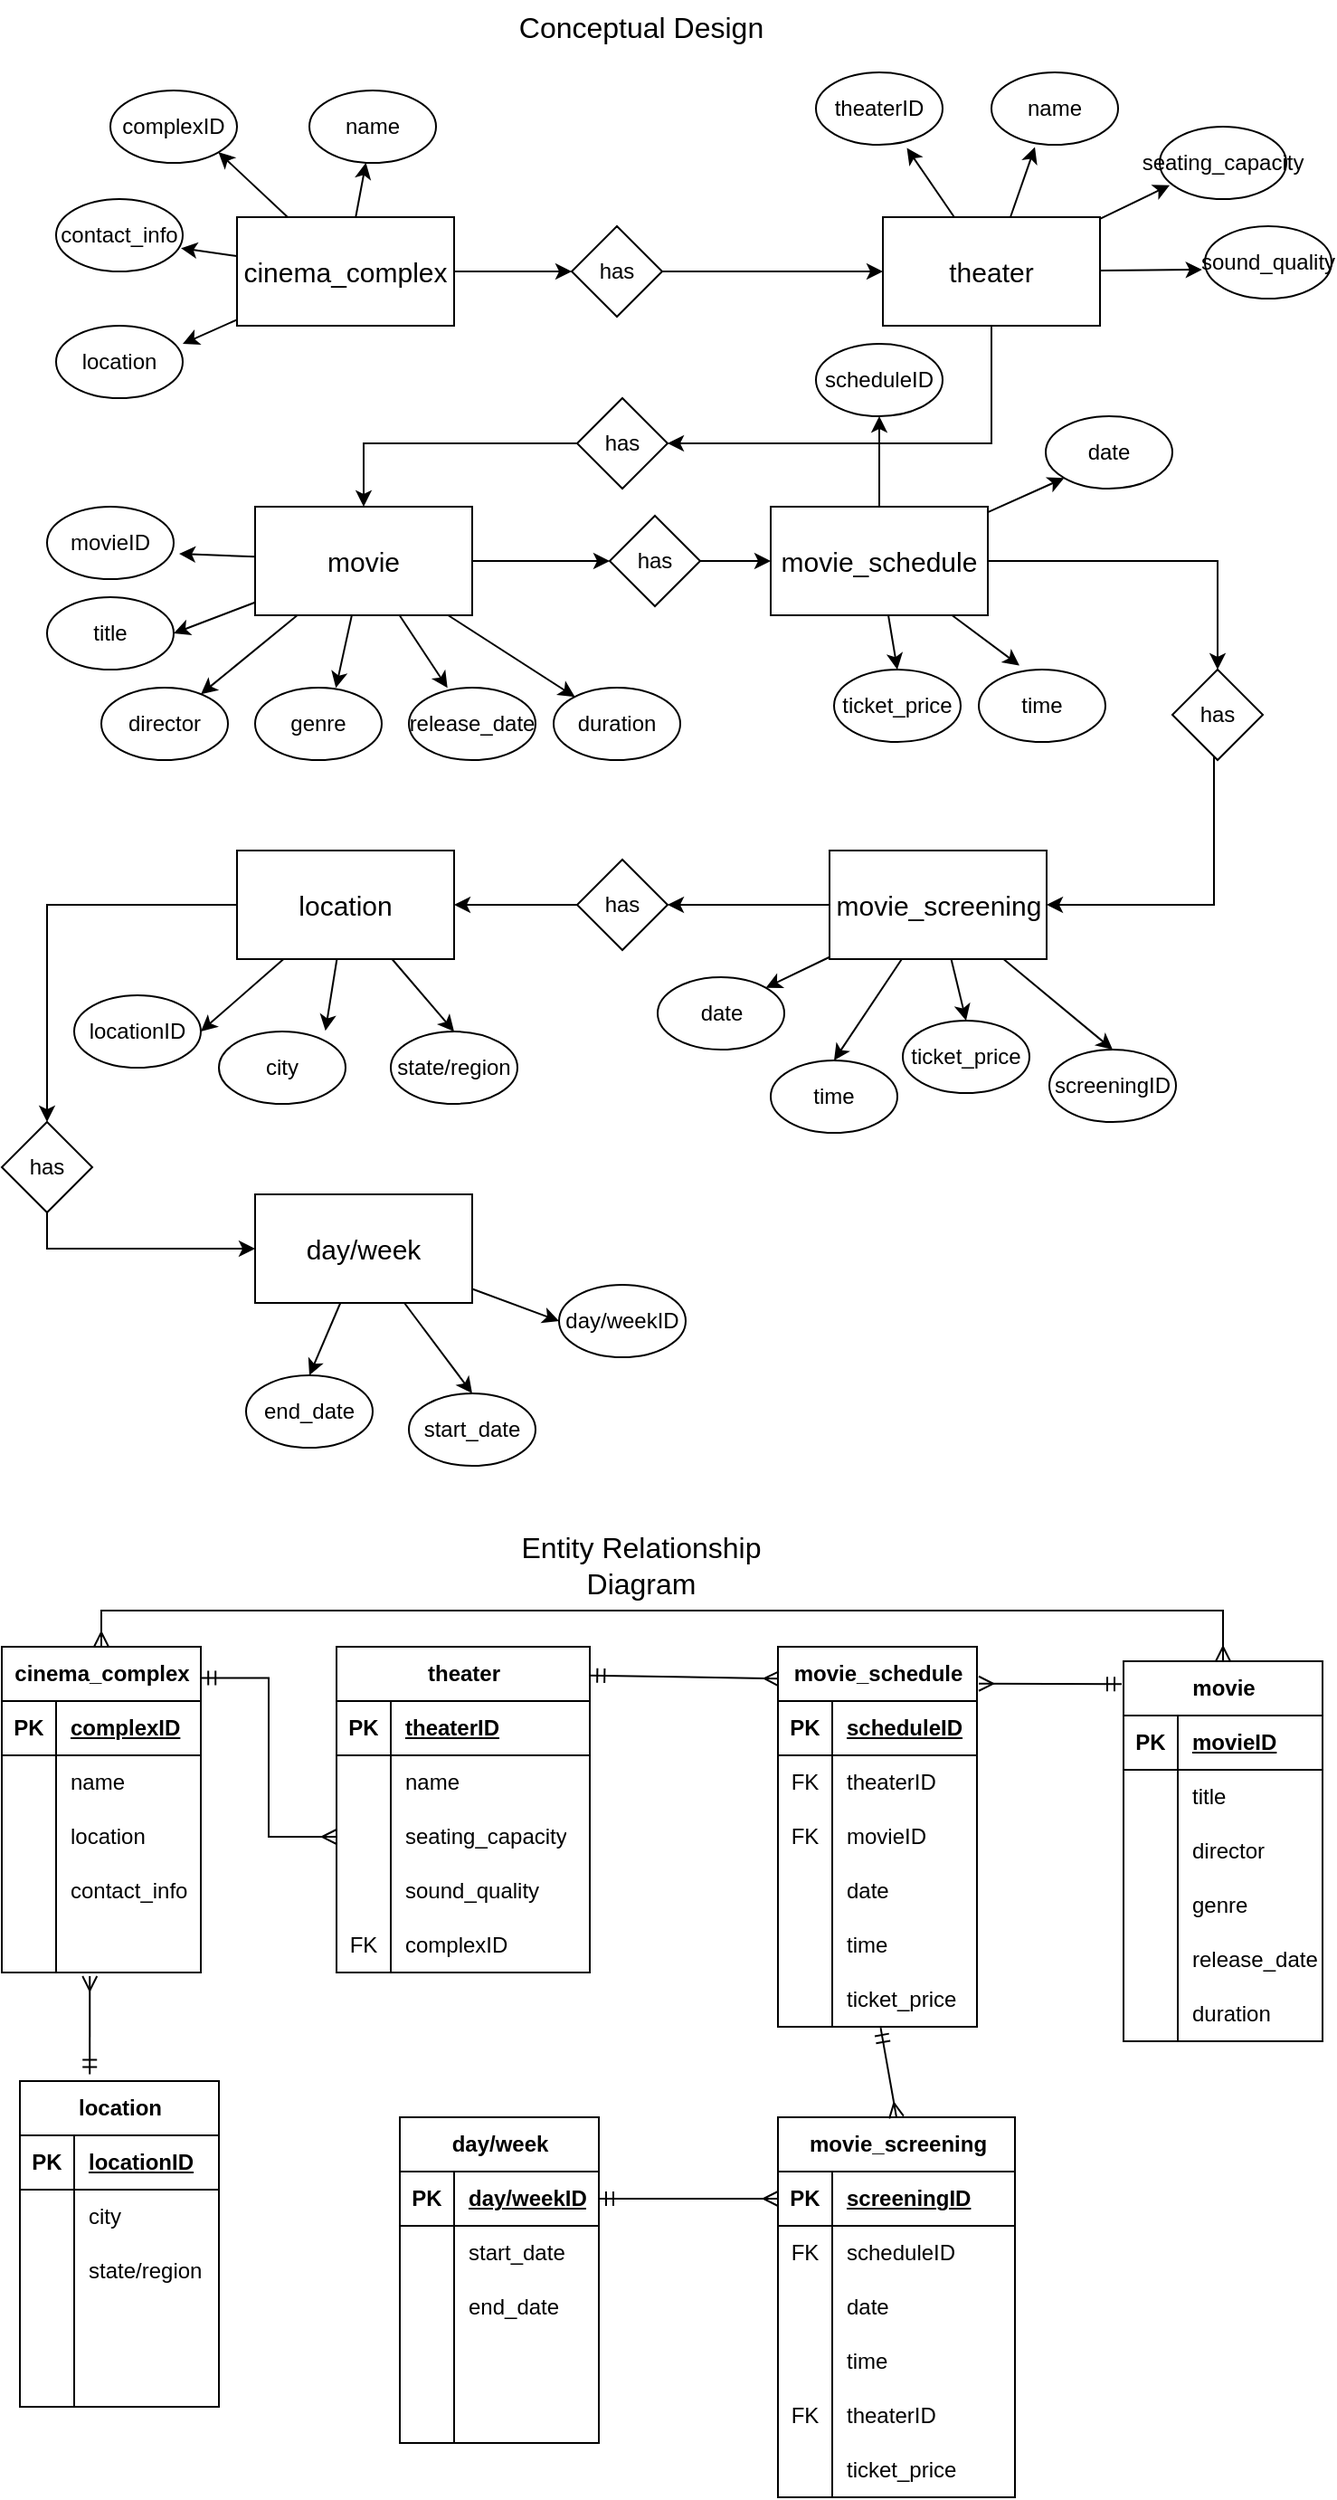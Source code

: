 <mxfile version="22.1.4" type="github">
  <diagram name="Page-1" id="yTEPhxUzbwehHL7zvYJ2">
    <mxGraphModel dx="996" dy="525" grid="1" gridSize="10" guides="1" tooltips="1" connect="1" arrows="1" fold="1" page="1" pageScale="1" pageWidth="850" pageHeight="1100" math="0" shadow="0">
      <root>
        <mxCell id="0" />
        <mxCell id="1" parent="0" />
        <mxCell id="VUJnKEyLZWHz7Zdwzk_A-1" value="Conceptual Design" style="text;html=1;strokeColor=none;fillColor=none;align=center;verticalAlign=middle;whiteSpace=wrap;rounded=0;fontSize=16;" parent="1" vertex="1">
          <mxGeometry x="331" y="70" width="145" height="30" as="geometry" />
        </mxCell>
        <mxCell id="VUJnKEyLZWHz7Zdwzk_A-36" style="rounded=0;orthogonalLoop=1;jettySize=auto;html=1;" parent="1" source="VUJnKEyLZWHz7Zdwzk_A-2" target="VUJnKEyLZWHz7Zdwzk_A-7" edge="1">
          <mxGeometry relative="1" as="geometry" />
        </mxCell>
        <mxCell id="VUJnKEyLZWHz7Zdwzk_A-37" style="rounded=0;orthogonalLoop=1;jettySize=auto;html=1;entryX=1;entryY=1;entryDx=0;entryDy=0;" parent="1" source="VUJnKEyLZWHz7Zdwzk_A-2" target="VUJnKEyLZWHz7Zdwzk_A-4" edge="1">
          <mxGeometry relative="1" as="geometry" />
        </mxCell>
        <mxCell id="VUJnKEyLZWHz7Zdwzk_A-41" style="rounded=0;orthogonalLoop=1;jettySize=auto;html=1;entryX=0;entryY=0.5;entryDx=0;entryDy=0;" parent="1" source="VUJnKEyLZWHz7Zdwzk_A-2" target="VUJnKEyLZWHz7Zdwzk_A-40" edge="1">
          <mxGeometry relative="1" as="geometry" />
        </mxCell>
        <mxCell id="VUJnKEyLZWHz7Zdwzk_A-2" value="&lt;font style=&quot;font-size: 15px;&quot;&gt;cinema_complex&lt;/font&gt;" style="rounded=0;whiteSpace=wrap;html=1;" parent="1" vertex="1">
          <mxGeometry x="180" y="190" width="120" height="60" as="geometry" />
        </mxCell>
        <mxCell id="VUJnKEyLZWHz7Zdwzk_A-51" style="edgeStyle=orthogonalEdgeStyle;rounded=0;orthogonalLoop=1;jettySize=auto;html=1;exitX=0.5;exitY=1;exitDx=0;exitDy=0;entryX=1;entryY=0.5;entryDx=0;entryDy=0;" parent="1" source="VUJnKEyLZWHz7Zdwzk_A-3" target="VUJnKEyLZWHz7Zdwzk_A-49" edge="1">
          <mxGeometry relative="1" as="geometry" />
        </mxCell>
        <mxCell id="VUJnKEyLZWHz7Zdwzk_A-3" value="&lt;span style=&quot;font-size: 15px;&quot;&gt;theater&lt;/span&gt;" style="rounded=0;whiteSpace=wrap;html=1;" parent="1" vertex="1">
          <mxGeometry x="537" y="190" width="120" height="60" as="geometry" />
        </mxCell>
        <mxCell id="VUJnKEyLZWHz7Zdwzk_A-4" value="complexID" style="ellipse;whiteSpace=wrap;html=1;" parent="1" vertex="1">
          <mxGeometry x="110" y="120" width="70" height="40" as="geometry" />
        </mxCell>
        <mxCell id="VUJnKEyLZWHz7Zdwzk_A-5" value="contact_info" style="ellipse;whiteSpace=wrap;html=1;" parent="1" vertex="1">
          <mxGeometry x="80" y="180" width="70" height="40" as="geometry" />
        </mxCell>
        <mxCell id="VUJnKEyLZWHz7Zdwzk_A-6" value="location" style="ellipse;whiteSpace=wrap;html=1;" parent="1" vertex="1">
          <mxGeometry x="80" y="250" width="70" height="40" as="geometry" />
        </mxCell>
        <mxCell id="VUJnKEyLZWHz7Zdwzk_A-7" value="name" style="ellipse;whiteSpace=wrap;html=1;" parent="1" vertex="1">
          <mxGeometry x="220" y="120" width="70" height="40" as="geometry" />
        </mxCell>
        <mxCell id="VUJnKEyLZWHz7Zdwzk_A-8" value="theaterID" style="ellipse;whiteSpace=wrap;html=1;" parent="1" vertex="1">
          <mxGeometry x="500" y="110" width="70" height="40" as="geometry" />
        </mxCell>
        <mxCell id="VUJnKEyLZWHz7Zdwzk_A-9" value="name" style="ellipse;whiteSpace=wrap;html=1;" parent="1" vertex="1">
          <mxGeometry x="597" y="110" width="70" height="40" as="geometry" />
        </mxCell>
        <mxCell id="VUJnKEyLZWHz7Zdwzk_A-10" value="seating_capacity" style="ellipse;whiteSpace=wrap;html=1;" parent="1" vertex="1">
          <mxGeometry x="690" y="140" width="70" height="40" as="geometry" />
        </mxCell>
        <mxCell id="VUJnKEyLZWHz7Zdwzk_A-11" value="sound_quality" style="ellipse;whiteSpace=wrap;html=1;" parent="1" vertex="1">
          <mxGeometry x="715" y="195" width="70" height="40" as="geometry" />
        </mxCell>
        <mxCell id="VUJnKEyLZWHz7Zdwzk_A-54" style="rounded=0;orthogonalLoop=1;jettySize=auto;html=1;entryX=1;entryY=0.5;entryDx=0;entryDy=0;" parent="1" source="VUJnKEyLZWHz7Zdwzk_A-12" target="VUJnKEyLZWHz7Zdwzk_A-14" edge="1">
          <mxGeometry relative="1" as="geometry" />
        </mxCell>
        <mxCell id="VUJnKEyLZWHz7Zdwzk_A-55" style="rounded=0;orthogonalLoop=1;jettySize=auto;html=1;" parent="1" source="VUJnKEyLZWHz7Zdwzk_A-12" target="VUJnKEyLZWHz7Zdwzk_A-15" edge="1">
          <mxGeometry relative="1" as="geometry" />
        </mxCell>
        <mxCell id="VUJnKEyLZWHz7Zdwzk_A-58" style="rounded=0;orthogonalLoop=1;jettySize=auto;html=1;" parent="1" source="VUJnKEyLZWHz7Zdwzk_A-12" target="VUJnKEyLZWHz7Zdwzk_A-18" edge="1">
          <mxGeometry relative="1" as="geometry" />
        </mxCell>
        <mxCell id="VUJnKEyLZWHz7Zdwzk_A-60" style="rounded=0;orthogonalLoop=1;jettySize=auto;html=1;entryX=0;entryY=0.5;entryDx=0;entryDy=0;" parent="1" source="VUJnKEyLZWHz7Zdwzk_A-12" target="VUJnKEyLZWHz7Zdwzk_A-59" edge="1">
          <mxGeometry relative="1" as="geometry" />
        </mxCell>
        <mxCell id="VUJnKEyLZWHz7Zdwzk_A-12" value="&lt;span style=&quot;font-size: 15px;&quot;&gt;movie&lt;/span&gt;" style="rounded=0;whiteSpace=wrap;html=1;" parent="1" vertex="1">
          <mxGeometry x="190" y="350" width="120" height="60" as="geometry" />
        </mxCell>
        <mxCell id="VUJnKEyLZWHz7Zdwzk_A-13" value="movieID" style="ellipse;whiteSpace=wrap;html=1;" parent="1" vertex="1">
          <mxGeometry x="75" y="350" width="70" height="40" as="geometry" />
        </mxCell>
        <mxCell id="VUJnKEyLZWHz7Zdwzk_A-14" value="title" style="ellipse;whiteSpace=wrap;html=1;" parent="1" vertex="1">
          <mxGeometry x="75" y="400" width="70" height="40" as="geometry" />
        </mxCell>
        <mxCell id="VUJnKEyLZWHz7Zdwzk_A-15" value="director" style="ellipse;whiteSpace=wrap;html=1;" parent="1" vertex="1">
          <mxGeometry x="105" y="450" width="70" height="40" as="geometry" />
        </mxCell>
        <mxCell id="VUJnKEyLZWHz7Zdwzk_A-16" value="genre" style="ellipse;whiteSpace=wrap;html=1;" parent="1" vertex="1">
          <mxGeometry x="190" y="450" width="70" height="40" as="geometry" />
        </mxCell>
        <mxCell id="VUJnKEyLZWHz7Zdwzk_A-17" value="release_date" style="ellipse;whiteSpace=wrap;html=1;" parent="1" vertex="1">
          <mxGeometry x="275" y="450" width="70" height="40" as="geometry" />
        </mxCell>
        <mxCell id="VUJnKEyLZWHz7Zdwzk_A-18" value="duration" style="ellipse;whiteSpace=wrap;html=1;" parent="1" vertex="1">
          <mxGeometry x="355" y="450" width="70" height="40" as="geometry" />
        </mxCell>
        <mxCell id="VUJnKEyLZWHz7Zdwzk_A-65" style="rounded=0;orthogonalLoop=1;jettySize=auto;html=1;entryX=0.5;entryY=0;entryDx=0;entryDy=0;" parent="1" source="VUJnKEyLZWHz7Zdwzk_A-19" target="VUJnKEyLZWHz7Zdwzk_A-24" edge="1">
          <mxGeometry relative="1" as="geometry" />
        </mxCell>
        <mxCell id="VUJnKEyLZWHz7Zdwzk_A-67" style="rounded=0;orthogonalLoop=1;jettySize=auto;html=1;entryX=0;entryY=1;entryDx=0;entryDy=0;" parent="1" source="VUJnKEyLZWHz7Zdwzk_A-19" target="VUJnKEyLZWHz7Zdwzk_A-21" edge="1">
          <mxGeometry relative="1" as="geometry" />
        </mxCell>
        <mxCell id="VUJnKEyLZWHz7Zdwzk_A-69" style="edgeStyle=orthogonalEdgeStyle;rounded=0;orthogonalLoop=1;jettySize=auto;html=1;entryX=0.5;entryY=0;entryDx=0;entryDy=0;" parent="1" source="VUJnKEyLZWHz7Zdwzk_A-19" target="VUJnKEyLZWHz7Zdwzk_A-68" edge="1">
          <mxGeometry relative="1" as="geometry" />
        </mxCell>
        <mxCell id="VUJnKEyLZWHz7Zdwzk_A-19" value="&lt;span style=&quot;font-size: 15px;&quot;&gt;movie_schedule&lt;/span&gt;" style="rounded=0;whiteSpace=wrap;html=1;" parent="1" vertex="1">
          <mxGeometry x="475" y="350" width="120" height="60" as="geometry" />
        </mxCell>
        <mxCell id="VUJnKEyLZWHz7Zdwzk_A-20" value="scheduleID" style="ellipse;whiteSpace=wrap;html=1;" parent="1" vertex="1">
          <mxGeometry x="500" y="260" width="70" height="40" as="geometry" />
        </mxCell>
        <mxCell id="VUJnKEyLZWHz7Zdwzk_A-21" value="date" style="ellipse;whiteSpace=wrap;html=1;" parent="1" vertex="1">
          <mxGeometry x="627" y="300" width="70" height="40" as="geometry" />
        </mxCell>
        <mxCell id="VUJnKEyLZWHz7Zdwzk_A-24" value="ticket_price" style="ellipse;whiteSpace=wrap;html=1;" parent="1" vertex="1">
          <mxGeometry x="510" y="440" width="70" height="40" as="geometry" />
        </mxCell>
        <mxCell id="VUJnKEyLZWHz7Zdwzk_A-25" value="time" style="ellipse;whiteSpace=wrap;html=1;" parent="1" vertex="1">
          <mxGeometry x="590" y="440" width="70" height="40" as="geometry" />
        </mxCell>
        <mxCell id="VUJnKEyLZWHz7Zdwzk_A-79" style="rounded=0;orthogonalLoop=1;jettySize=auto;html=1;entryX=1;entryY=0.5;entryDx=0;entryDy=0;" parent="1" source="VUJnKEyLZWHz7Zdwzk_A-26" target="VUJnKEyLZWHz7Zdwzk_A-27" edge="1">
          <mxGeometry relative="1" as="geometry" />
        </mxCell>
        <mxCell id="VUJnKEyLZWHz7Zdwzk_A-81" style="rounded=0;orthogonalLoop=1;jettySize=auto;html=1;entryX=0.5;entryY=0;entryDx=0;entryDy=0;" parent="1" source="VUJnKEyLZWHz7Zdwzk_A-26" target="VUJnKEyLZWHz7Zdwzk_A-29" edge="1">
          <mxGeometry relative="1" as="geometry" />
        </mxCell>
        <mxCell id="VUJnKEyLZWHz7Zdwzk_A-84" style="edgeStyle=orthogonalEdgeStyle;rounded=0;orthogonalLoop=1;jettySize=auto;html=1;entryX=0.5;entryY=0;entryDx=0;entryDy=0;" parent="1" source="VUJnKEyLZWHz7Zdwzk_A-26" target="VUJnKEyLZWHz7Zdwzk_A-83" edge="1">
          <mxGeometry relative="1" as="geometry" />
        </mxCell>
        <mxCell id="VUJnKEyLZWHz7Zdwzk_A-26" value="&lt;span style=&quot;font-size: 15px;&quot;&gt;location&lt;/span&gt;" style="rounded=0;whiteSpace=wrap;html=1;" parent="1" vertex="1">
          <mxGeometry x="180" y="540" width="120" height="60" as="geometry" />
        </mxCell>
        <mxCell id="VUJnKEyLZWHz7Zdwzk_A-27" value="locationID" style="ellipse;whiteSpace=wrap;html=1;" parent="1" vertex="1">
          <mxGeometry x="90" y="620" width="70" height="40" as="geometry" />
        </mxCell>
        <mxCell id="VUJnKEyLZWHz7Zdwzk_A-28" value="city" style="ellipse;whiteSpace=wrap;html=1;" parent="1" vertex="1">
          <mxGeometry x="170" y="640" width="70" height="40" as="geometry" />
        </mxCell>
        <mxCell id="VUJnKEyLZWHz7Zdwzk_A-29" value="state/region" style="ellipse;whiteSpace=wrap;html=1;" parent="1" vertex="1">
          <mxGeometry x="265" y="640" width="70" height="40" as="geometry" />
        </mxCell>
        <mxCell id="VUJnKEyLZWHz7Zdwzk_A-72" style="rounded=0;orthogonalLoop=1;jettySize=auto;html=1;entryX=0.5;entryY=0;entryDx=0;entryDy=0;" parent="1" source="VUJnKEyLZWHz7Zdwzk_A-31" target="VUJnKEyLZWHz7Zdwzk_A-32" edge="1">
          <mxGeometry relative="1" as="geometry" />
        </mxCell>
        <mxCell id="VUJnKEyLZWHz7Zdwzk_A-73" style="rounded=0;orthogonalLoop=1;jettySize=auto;html=1;entryX=0.5;entryY=0;entryDx=0;entryDy=0;" parent="1" source="VUJnKEyLZWHz7Zdwzk_A-31" target="VUJnKEyLZWHz7Zdwzk_A-35" edge="1">
          <mxGeometry relative="1" as="geometry" />
        </mxCell>
        <mxCell id="VUJnKEyLZWHz7Zdwzk_A-74" style="rounded=0;orthogonalLoop=1;jettySize=auto;html=1;entryX=0.5;entryY=0;entryDx=0;entryDy=0;" parent="1" source="VUJnKEyLZWHz7Zdwzk_A-31" target="VUJnKEyLZWHz7Zdwzk_A-34" edge="1">
          <mxGeometry relative="1" as="geometry" />
        </mxCell>
        <mxCell id="VUJnKEyLZWHz7Zdwzk_A-75" style="rounded=0;orthogonalLoop=1;jettySize=auto;html=1;entryX=1;entryY=0;entryDx=0;entryDy=0;" parent="1" source="VUJnKEyLZWHz7Zdwzk_A-31" target="VUJnKEyLZWHz7Zdwzk_A-33" edge="1">
          <mxGeometry relative="1" as="geometry" />
        </mxCell>
        <mxCell id="VUJnKEyLZWHz7Zdwzk_A-77" style="edgeStyle=orthogonalEdgeStyle;rounded=0;orthogonalLoop=1;jettySize=auto;html=1;entryX=1;entryY=0.5;entryDx=0;entryDy=0;" parent="1" source="VUJnKEyLZWHz7Zdwzk_A-31" target="VUJnKEyLZWHz7Zdwzk_A-76" edge="1">
          <mxGeometry relative="1" as="geometry" />
        </mxCell>
        <mxCell id="VUJnKEyLZWHz7Zdwzk_A-31" value="&lt;span style=&quot;font-size: 15px;&quot;&gt;movie_screening&lt;/span&gt;" style="rounded=0;whiteSpace=wrap;html=1;" parent="1" vertex="1">
          <mxGeometry x="507.5" y="540" width="120" height="60" as="geometry" />
        </mxCell>
        <mxCell id="VUJnKEyLZWHz7Zdwzk_A-32" value="screeningID" style="ellipse;whiteSpace=wrap;html=1;" parent="1" vertex="1">
          <mxGeometry x="629" y="650" width="70" height="40" as="geometry" />
        </mxCell>
        <mxCell id="VUJnKEyLZWHz7Zdwzk_A-33" value="date" style="ellipse;whiteSpace=wrap;html=1;" parent="1" vertex="1">
          <mxGeometry x="412.5" y="610" width="70" height="40" as="geometry" />
        </mxCell>
        <mxCell id="VUJnKEyLZWHz7Zdwzk_A-34" value="time" style="ellipse;whiteSpace=wrap;html=1;" parent="1" vertex="1">
          <mxGeometry x="475" y="656" width="70" height="40" as="geometry" />
        </mxCell>
        <mxCell id="VUJnKEyLZWHz7Zdwzk_A-35" value="ticket_price" style="ellipse;whiteSpace=wrap;html=1;" parent="1" vertex="1">
          <mxGeometry x="548" y="634" width="70" height="40" as="geometry" />
        </mxCell>
        <mxCell id="VUJnKEyLZWHz7Zdwzk_A-38" style="rounded=0;orthogonalLoop=1;jettySize=auto;html=1;entryX=0.986;entryY=0.679;entryDx=0;entryDy=0;entryPerimeter=0;" parent="1" source="VUJnKEyLZWHz7Zdwzk_A-2" target="VUJnKEyLZWHz7Zdwzk_A-5" edge="1">
          <mxGeometry relative="1" as="geometry" />
        </mxCell>
        <mxCell id="VUJnKEyLZWHz7Zdwzk_A-39" style="rounded=0;orthogonalLoop=1;jettySize=auto;html=1;entryX=1;entryY=0.25;entryDx=0;entryDy=0;entryPerimeter=0;" parent="1" source="VUJnKEyLZWHz7Zdwzk_A-2" edge="1">
          <mxGeometry relative="1" as="geometry">
            <mxPoint x="150" y="260" as="targetPoint" />
          </mxGeometry>
        </mxCell>
        <mxCell id="VUJnKEyLZWHz7Zdwzk_A-43" style="edgeStyle=orthogonalEdgeStyle;rounded=0;orthogonalLoop=1;jettySize=auto;html=1;entryX=0;entryY=0.5;entryDx=0;entryDy=0;" parent="1" source="VUJnKEyLZWHz7Zdwzk_A-40" target="VUJnKEyLZWHz7Zdwzk_A-3" edge="1">
          <mxGeometry relative="1" as="geometry" />
        </mxCell>
        <mxCell id="VUJnKEyLZWHz7Zdwzk_A-40" value="has" style="rhombus;whiteSpace=wrap;html=1;" parent="1" vertex="1">
          <mxGeometry x="365" y="195" width="50" height="50" as="geometry" />
        </mxCell>
        <mxCell id="VUJnKEyLZWHz7Zdwzk_A-44" style="rounded=0;orthogonalLoop=1;jettySize=auto;html=1;entryX=0.718;entryY=1.045;entryDx=0;entryDy=0;entryPerimeter=0;" parent="1" source="VUJnKEyLZWHz7Zdwzk_A-3" target="VUJnKEyLZWHz7Zdwzk_A-8" edge="1">
          <mxGeometry relative="1" as="geometry" />
        </mxCell>
        <mxCell id="VUJnKEyLZWHz7Zdwzk_A-45" style="rounded=0;orthogonalLoop=1;jettySize=auto;html=1;entryX=0.343;entryY=1.032;entryDx=0;entryDy=0;entryPerimeter=0;" parent="1" source="VUJnKEyLZWHz7Zdwzk_A-3" target="VUJnKEyLZWHz7Zdwzk_A-9" edge="1">
          <mxGeometry relative="1" as="geometry" />
        </mxCell>
        <mxCell id="VUJnKEyLZWHz7Zdwzk_A-46" style="rounded=0;orthogonalLoop=1;jettySize=auto;html=1;entryX=0.079;entryY=0.808;entryDx=0;entryDy=0;entryPerimeter=0;" parent="1" source="VUJnKEyLZWHz7Zdwzk_A-3" target="VUJnKEyLZWHz7Zdwzk_A-10" edge="1">
          <mxGeometry relative="1" as="geometry" />
        </mxCell>
        <mxCell id="VUJnKEyLZWHz7Zdwzk_A-47" style="rounded=0;orthogonalLoop=1;jettySize=auto;html=1;entryX=-0.023;entryY=0.6;entryDx=0;entryDy=0;entryPerimeter=0;" parent="1" source="VUJnKEyLZWHz7Zdwzk_A-3" target="VUJnKEyLZWHz7Zdwzk_A-11" edge="1">
          <mxGeometry relative="1" as="geometry" />
        </mxCell>
        <mxCell id="VUJnKEyLZWHz7Zdwzk_A-52" style="edgeStyle=orthogonalEdgeStyle;rounded=0;orthogonalLoop=1;jettySize=auto;html=1;entryX=0.5;entryY=0;entryDx=0;entryDy=0;" parent="1" source="VUJnKEyLZWHz7Zdwzk_A-49" target="VUJnKEyLZWHz7Zdwzk_A-12" edge="1">
          <mxGeometry relative="1" as="geometry" />
        </mxCell>
        <mxCell id="VUJnKEyLZWHz7Zdwzk_A-49" value="has" style="rhombus;whiteSpace=wrap;html=1;" parent="1" vertex="1">
          <mxGeometry x="368" y="290" width="50" height="50" as="geometry" />
        </mxCell>
        <mxCell id="VUJnKEyLZWHz7Zdwzk_A-53" style="rounded=0;orthogonalLoop=1;jettySize=auto;html=1;entryX=1.043;entryY=0.65;entryDx=0;entryDy=0;entryPerimeter=0;" parent="1" source="VUJnKEyLZWHz7Zdwzk_A-12" target="VUJnKEyLZWHz7Zdwzk_A-13" edge="1">
          <mxGeometry relative="1" as="geometry" />
        </mxCell>
        <mxCell id="VUJnKEyLZWHz7Zdwzk_A-56" style="rounded=0;orthogonalLoop=1;jettySize=auto;html=1;entryX=0.638;entryY=0.004;entryDx=0;entryDy=0;entryPerimeter=0;" parent="1" source="VUJnKEyLZWHz7Zdwzk_A-12" target="VUJnKEyLZWHz7Zdwzk_A-16" edge="1">
          <mxGeometry relative="1" as="geometry" />
        </mxCell>
        <mxCell id="VUJnKEyLZWHz7Zdwzk_A-57" style="rounded=0;orthogonalLoop=1;jettySize=auto;html=1;entryX=0.305;entryY=0.004;entryDx=0;entryDy=0;entryPerimeter=0;" parent="1" source="VUJnKEyLZWHz7Zdwzk_A-12" target="VUJnKEyLZWHz7Zdwzk_A-17" edge="1">
          <mxGeometry relative="1" as="geometry" />
        </mxCell>
        <mxCell id="VUJnKEyLZWHz7Zdwzk_A-61" style="rounded=0;orthogonalLoop=1;jettySize=auto;html=1;entryX=0;entryY=0.5;entryDx=0;entryDy=0;" parent="1" source="VUJnKEyLZWHz7Zdwzk_A-59" target="VUJnKEyLZWHz7Zdwzk_A-19" edge="1">
          <mxGeometry relative="1" as="geometry" />
        </mxCell>
        <mxCell id="VUJnKEyLZWHz7Zdwzk_A-59" value="has" style="rhombus;whiteSpace=wrap;html=1;" parent="1" vertex="1">
          <mxGeometry x="386" y="355" width="50" height="50" as="geometry" />
        </mxCell>
        <mxCell id="VUJnKEyLZWHz7Zdwzk_A-64" style="rounded=0;orthogonalLoop=1;jettySize=auto;html=1;entryX=0.321;entryY=-0.056;entryDx=0;entryDy=0;entryPerimeter=0;" parent="1" source="VUJnKEyLZWHz7Zdwzk_A-19" target="VUJnKEyLZWHz7Zdwzk_A-25" edge="1">
          <mxGeometry relative="1" as="geometry" />
        </mxCell>
        <mxCell id="VUJnKEyLZWHz7Zdwzk_A-66" style="rounded=0;orthogonalLoop=1;jettySize=auto;html=1;entryX=0.5;entryY=1;entryDx=0;entryDy=0;" parent="1" source="VUJnKEyLZWHz7Zdwzk_A-19" target="VUJnKEyLZWHz7Zdwzk_A-20" edge="1">
          <mxGeometry relative="1" as="geometry" />
        </mxCell>
        <mxCell id="VUJnKEyLZWHz7Zdwzk_A-92" style="edgeStyle=orthogonalEdgeStyle;rounded=0;orthogonalLoop=1;jettySize=auto;html=1;entryX=1;entryY=0.5;entryDx=0;entryDy=0;" parent="1" source="VUJnKEyLZWHz7Zdwzk_A-68" target="VUJnKEyLZWHz7Zdwzk_A-31" edge="1">
          <mxGeometry relative="1" as="geometry">
            <Array as="points">
              <mxPoint x="720" y="570" />
            </Array>
          </mxGeometry>
        </mxCell>
        <mxCell id="VUJnKEyLZWHz7Zdwzk_A-68" value="has" style="rhombus;whiteSpace=wrap;html=1;" parent="1" vertex="1">
          <mxGeometry x="697" y="440" width="50" height="50" as="geometry" />
        </mxCell>
        <mxCell id="VUJnKEyLZWHz7Zdwzk_A-78" style="edgeStyle=orthogonalEdgeStyle;rounded=0;orthogonalLoop=1;jettySize=auto;html=1;exitX=0;exitY=0.5;exitDx=0;exitDy=0;entryX=1;entryY=0.5;entryDx=0;entryDy=0;" parent="1" source="VUJnKEyLZWHz7Zdwzk_A-76" target="VUJnKEyLZWHz7Zdwzk_A-26" edge="1">
          <mxGeometry relative="1" as="geometry" />
        </mxCell>
        <mxCell id="VUJnKEyLZWHz7Zdwzk_A-76" value="has" style="rhombus;whiteSpace=wrap;html=1;" parent="1" vertex="1">
          <mxGeometry x="368" y="545" width="50" height="50" as="geometry" />
        </mxCell>
        <mxCell id="VUJnKEyLZWHz7Zdwzk_A-80" style="rounded=0;orthogonalLoop=1;jettySize=auto;html=1;entryX=0.841;entryY=-0.009;entryDx=0;entryDy=0;entryPerimeter=0;" parent="1" source="VUJnKEyLZWHz7Zdwzk_A-26" target="VUJnKEyLZWHz7Zdwzk_A-28" edge="1">
          <mxGeometry relative="1" as="geometry" />
        </mxCell>
        <mxCell id="VUJnKEyLZWHz7Zdwzk_A-89" style="rounded=0;orthogonalLoop=1;jettySize=auto;html=1;entryX=0.5;entryY=0;entryDx=0;entryDy=0;" parent="1" source="VUJnKEyLZWHz7Zdwzk_A-82" target="VUJnKEyLZWHz7Zdwzk_A-88" edge="1">
          <mxGeometry relative="1" as="geometry" />
        </mxCell>
        <mxCell id="VUJnKEyLZWHz7Zdwzk_A-90" style="rounded=0;orthogonalLoop=1;jettySize=auto;html=1;entryX=0.5;entryY=0;entryDx=0;entryDy=0;" parent="1" source="VUJnKEyLZWHz7Zdwzk_A-82" target="VUJnKEyLZWHz7Zdwzk_A-87" edge="1">
          <mxGeometry relative="1" as="geometry" />
        </mxCell>
        <mxCell id="VUJnKEyLZWHz7Zdwzk_A-91" style="rounded=0;orthogonalLoop=1;jettySize=auto;html=1;entryX=0;entryY=0.5;entryDx=0;entryDy=0;" parent="1" source="VUJnKEyLZWHz7Zdwzk_A-82" target="VUJnKEyLZWHz7Zdwzk_A-86" edge="1">
          <mxGeometry relative="1" as="geometry" />
        </mxCell>
        <mxCell id="VUJnKEyLZWHz7Zdwzk_A-82" value="&lt;span style=&quot;font-size: 15px;&quot;&gt;day/week&lt;/span&gt;" style="rounded=0;whiteSpace=wrap;html=1;" parent="1" vertex="1">
          <mxGeometry x="190" y="730" width="120" height="60" as="geometry" />
        </mxCell>
        <mxCell id="VUJnKEyLZWHz7Zdwzk_A-85" style="edgeStyle=orthogonalEdgeStyle;rounded=0;orthogonalLoop=1;jettySize=auto;html=1;exitX=0.5;exitY=1;exitDx=0;exitDy=0;entryX=0;entryY=0.5;entryDx=0;entryDy=0;" parent="1" source="VUJnKEyLZWHz7Zdwzk_A-83" target="VUJnKEyLZWHz7Zdwzk_A-82" edge="1">
          <mxGeometry relative="1" as="geometry" />
        </mxCell>
        <mxCell id="VUJnKEyLZWHz7Zdwzk_A-83" value="has" style="rhombus;whiteSpace=wrap;html=1;" parent="1" vertex="1">
          <mxGeometry x="50" y="690" width="50" height="50" as="geometry" />
        </mxCell>
        <mxCell id="VUJnKEyLZWHz7Zdwzk_A-86" value="day/weekID" style="ellipse;whiteSpace=wrap;html=1;" parent="1" vertex="1">
          <mxGeometry x="358" y="780" width="70" height="40" as="geometry" />
        </mxCell>
        <mxCell id="VUJnKEyLZWHz7Zdwzk_A-87" value="start_date" style="ellipse;whiteSpace=wrap;html=1;" parent="1" vertex="1">
          <mxGeometry x="275" y="840" width="70" height="40" as="geometry" />
        </mxCell>
        <mxCell id="VUJnKEyLZWHz7Zdwzk_A-88" value="end_date" style="ellipse;whiteSpace=wrap;html=1;" parent="1" vertex="1">
          <mxGeometry x="185" y="830" width="70" height="40" as="geometry" />
        </mxCell>
        <mxCell id="VUJnKEyLZWHz7Zdwzk_A-120" value="cinema_complex" style="shape=table;startSize=30;container=1;collapsible=1;childLayout=tableLayout;fixedRows=1;rowLines=0;fontStyle=1;align=center;resizeLast=1;html=1;" parent="1" vertex="1">
          <mxGeometry x="50" y="980" width="110" height="180" as="geometry" />
        </mxCell>
        <mxCell id="VUJnKEyLZWHz7Zdwzk_A-121" value="" style="shape=tableRow;horizontal=0;startSize=0;swimlaneHead=0;swimlaneBody=0;fillColor=none;collapsible=0;dropTarget=0;points=[[0,0.5],[1,0.5]];portConstraint=eastwest;top=0;left=0;right=0;bottom=1;" parent="VUJnKEyLZWHz7Zdwzk_A-120" vertex="1">
          <mxGeometry y="30" width="110" height="30" as="geometry" />
        </mxCell>
        <mxCell id="VUJnKEyLZWHz7Zdwzk_A-122" value="PK" style="shape=partialRectangle;connectable=0;fillColor=none;top=0;left=0;bottom=0;right=0;fontStyle=1;overflow=hidden;whiteSpace=wrap;html=1;" parent="VUJnKEyLZWHz7Zdwzk_A-121" vertex="1">
          <mxGeometry width="30" height="30" as="geometry">
            <mxRectangle width="30" height="30" as="alternateBounds" />
          </mxGeometry>
        </mxCell>
        <mxCell id="VUJnKEyLZWHz7Zdwzk_A-123" value="complexID" style="shape=partialRectangle;connectable=0;fillColor=none;top=0;left=0;bottom=0;right=0;align=left;spacingLeft=6;fontStyle=5;overflow=hidden;whiteSpace=wrap;html=1;" parent="VUJnKEyLZWHz7Zdwzk_A-121" vertex="1">
          <mxGeometry x="30" width="80" height="30" as="geometry">
            <mxRectangle width="80" height="30" as="alternateBounds" />
          </mxGeometry>
        </mxCell>
        <mxCell id="VUJnKEyLZWHz7Zdwzk_A-124" value="" style="shape=tableRow;horizontal=0;startSize=0;swimlaneHead=0;swimlaneBody=0;fillColor=none;collapsible=0;dropTarget=0;points=[[0,0.5],[1,0.5]];portConstraint=eastwest;top=0;left=0;right=0;bottom=0;" parent="VUJnKEyLZWHz7Zdwzk_A-120" vertex="1">
          <mxGeometry y="60" width="110" height="30" as="geometry" />
        </mxCell>
        <mxCell id="VUJnKEyLZWHz7Zdwzk_A-125" value="" style="shape=partialRectangle;connectable=0;fillColor=none;top=0;left=0;bottom=0;right=0;editable=1;overflow=hidden;whiteSpace=wrap;html=1;" parent="VUJnKEyLZWHz7Zdwzk_A-124" vertex="1">
          <mxGeometry width="30" height="30" as="geometry">
            <mxRectangle width="30" height="30" as="alternateBounds" />
          </mxGeometry>
        </mxCell>
        <mxCell id="VUJnKEyLZWHz7Zdwzk_A-126" value="name" style="shape=partialRectangle;connectable=0;fillColor=none;top=0;left=0;bottom=0;right=0;align=left;spacingLeft=6;overflow=hidden;whiteSpace=wrap;html=1;" parent="VUJnKEyLZWHz7Zdwzk_A-124" vertex="1">
          <mxGeometry x="30" width="80" height="30" as="geometry">
            <mxRectangle width="80" height="30" as="alternateBounds" />
          </mxGeometry>
        </mxCell>
        <mxCell id="VUJnKEyLZWHz7Zdwzk_A-127" value="" style="shape=tableRow;horizontal=0;startSize=0;swimlaneHead=0;swimlaneBody=0;fillColor=none;collapsible=0;dropTarget=0;points=[[0,0.5],[1,0.5]];portConstraint=eastwest;top=0;left=0;right=0;bottom=0;" parent="VUJnKEyLZWHz7Zdwzk_A-120" vertex="1">
          <mxGeometry y="90" width="110" height="30" as="geometry" />
        </mxCell>
        <mxCell id="VUJnKEyLZWHz7Zdwzk_A-128" value="" style="shape=partialRectangle;connectable=0;fillColor=none;top=0;left=0;bottom=0;right=0;editable=1;overflow=hidden;whiteSpace=wrap;html=1;" parent="VUJnKEyLZWHz7Zdwzk_A-127" vertex="1">
          <mxGeometry width="30" height="30" as="geometry">
            <mxRectangle width="30" height="30" as="alternateBounds" />
          </mxGeometry>
        </mxCell>
        <mxCell id="VUJnKEyLZWHz7Zdwzk_A-129" value="location" style="shape=partialRectangle;connectable=0;fillColor=none;top=0;left=0;bottom=0;right=0;align=left;spacingLeft=6;overflow=hidden;whiteSpace=wrap;html=1;" parent="VUJnKEyLZWHz7Zdwzk_A-127" vertex="1">
          <mxGeometry x="30" width="80" height="30" as="geometry">
            <mxRectangle width="80" height="30" as="alternateBounds" />
          </mxGeometry>
        </mxCell>
        <mxCell id="VUJnKEyLZWHz7Zdwzk_A-130" value="" style="shape=tableRow;horizontal=0;startSize=0;swimlaneHead=0;swimlaneBody=0;fillColor=none;collapsible=0;dropTarget=0;points=[[0,0.5],[1,0.5]];portConstraint=eastwest;top=0;left=0;right=0;bottom=0;" parent="VUJnKEyLZWHz7Zdwzk_A-120" vertex="1">
          <mxGeometry y="120" width="110" height="30" as="geometry" />
        </mxCell>
        <mxCell id="VUJnKEyLZWHz7Zdwzk_A-131" value="" style="shape=partialRectangle;connectable=0;fillColor=none;top=0;left=0;bottom=0;right=0;editable=1;overflow=hidden;whiteSpace=wrap;html=1;" parent="VUJnKEyLZWHz7Zdwzk_A-130" vertex="1">
          <mxGeometry width="30" height="30" as="geometry">
            <mxRectangle width="30" height="30" as="alternateBounds" />
          </mxGeometry>
        </mxCell>
        <mxCell id="VUJnKEyLZWHz7Zdwzk_A-132" value="contact_info" style="shape=partialRectangle;connectable=0;fillColor=none;top=0;left=0;bottom=0;right=0;align=left;spacingLeft=6;overflow=hidden;whiteSpace=wrap;html=1;" parent="VUJnKEyLZWHz7Zdwzk_A-130" vertex="1">
          <mxGeometry x="30" width="80" height="30" as="geometry">
            <mxRectangle width="80" height="30" as="alternateBounds" />
          </mxGeometry>
        </mxCell>
        <mxCell id="VUJnKEyLZWHz7Zdwzk_A-133" value="" style="shape=tableRow;horizontal=0;startSize=0;swimlaneHead=0;swimlaneBody=0;fillColor=none;collapsible=0;dropTarget=0;points=[[0,0.5],[1,0.5]];portConstraint=eastwest;top=0;left=0;right=0;bottom=0;" parent="VUJnKEyLZWHz7Zdwzk_A-120" vertex="1">
          <mxGeometry y="150" width="110" height="30" as="geometry" />
        </mxCell>
        <mxCell id="VUJnKEyLZWHz7Zdwzk_A-134" value="" style="shape=partialRectangle;connectable=0;fillColor=none;top=0;left=0;bottom=0;right=0;editable=1;overflow=hidden;whiteSpace=wrap;html=1;" parent="VUJnKEyLZWHz7Zdwzk_A-133" vertex="1">
          <mxGeometry width="30" height="30" as="geometry">
            <mxRectangle width="30" height="30" as="alternateBounds" />
          </mxGeometry>
        </mxCell>
        <mxCell id="VUJnKEyLZWHz7Zdwzk_A-135" value="" style="shape=partialRectangle;connectable=0;fillColor=none;top=0;left=0;bottom=0;right=0;align=left;spacingLeft=6;overflow=hidden;whiteSpace=wrap;html=1;" parent="VUJnKEyLZWHz7Zdwzk_A-133" vertex="1">
          <mxGeometry x="30" width="80" height="30" as="geometry">
            <mxRectangle width="80" height="30" as="alternateBounds" />
          </mxGeometry>
        </mxCell>
        <mxCell id="VUJnKEyLZWHz7Zdwzk_A-136" value="theater" style="shape=table;startSize=30;container=1;collapsible=1;childLayout=tableLayout;fixedRows=1;rowLines=0;fontStyle=1;align=center;resizeLast=1;html=1;" parent="1" vertex="1">
          <mxGeometry x="235" y="980" width="140.0" height="180" as="geometry" />
        </mxCell>
        <mxCell id="VUJnKEyLZWHz7Zdwzk_A-137" value="" style="shape=tableRow;horizontal=0;startSize=0;swimlaneHead=0;swimlaneBody=0;fillColor=none;collapsible=0;dropTarget=0;points=[[0,0.5],[1,0.5]];portConstraint=eastwest;top=0;left=0;right=0;bottom=1;" parent="VUJnKEyLZWHz7Zdwzk_A-136" vertex="1">
          <mxGeometry y="30" width="140.0" height="30" as="geometry" />
        </mxCell>
        <mxCell id="VUJnKEyLZWHz7Zdwzk_A-138" value="PK" style="shape=partialRectangle;connectable=0;fillColor=none;top=0;left=0;bottom=0;right=0;fontStyle=1;overflow=hidden;whiteSpace=wrap;html=1;" parent="VUJnKEyLZWHz7Zdwzk_A-137" vertex="1">
          <mxGeometry width="30" height="30" as="geometry">
            <mxRectangle width="30" height="30" as="alternateBounds" />
          </mxGeometry>
        </mxCell>
        <mxCell id="VUJnKEyLZWHz7Zdwzk_A-139" value="theaterID" style="shape=partialRectangle;connectable=0;fillColor=none;top=0;left=0;bottom=0;right=0;align=left;spacingLeft=6;fontStyle=5;overflow=hidden;whiteSpace=wrap;html=1;" parent="VUJnKEyLZWHz7Zdwzk_A-137" vertex="1">
          <mxGeometry x="30" width="110.0" height="30" as="geometry">
            <mxRectangle width="110.0" height="30" as="alternateBounds" />
          </mxGeometry>
        </mxCell>
        <mxCell id="VUJnKEyLZWHz7Zdwzk_A-140" value="" style="shape=tableRow;horizontal=0;startSize=0;swimlaneHead=0;swimlaneBody=0;fillColor=none;collapsible=0;dropTarget=0;points=[[0,0.5],[1,0.5]];portConstraint=eastwest;top=0;left=0;right=0;bottom=0;" parent="VUJnKEyLZWHz7Zdwzk_A-136" vertex="1">
          <mxGeometry y="60" width="140.0" height="30" as="geometry" />
        </mxCell>
        <mxCell id="VUJnKEyLZWHz7Zdwzk_A-141" value="" style="shape=partialRectangle;connectable=0;fillColor=none;top=0;left=0;bottom=0;right=0;editable=1;overflow=hidden;whiteSpace=wrap;html=1;" parent="VUJnKEyLZWHz7Zdwzk_A-140" vertex="1">
          <mxGeometry width="30" height="30" as="geometry">
            <mxRectangle width="30" height="30" as="alternateBounds" />
          </mxGeometry>
        </mxCell>
        <mxCell id="VUJnKEyLZWHz7Zdwzk_A-142" value="name" style="shape=partialRectangle;connectable=0;fillColor=none;top=0;left=0;bottom=0;right=0;align=left;spacingLeft=6;overflow=hidden;whiteSpace=wrap;html=1;" parent="VUJnKEyLZWHz7Zdwzk_A-140" vertex="1">
          <mxGeometry x="30" width="110.0" height="30" as="geometry">
            <mxRectangle width="110.0" height="30" as="alternateBounds" />
          </mxGeometry>
        </mxCell>
        <mxCell id="VUJnKEyLZWHz7Zdwzk_A-143" value="" style="shape=tableRow;horizontal=0;startSize=0;swimlaneHead=0;swimlaneBody=0;fillColor=none;collapsible=0;dropTarget=0;points=[[0,0.5],[1,0.5]];portConstraint=eastwest;top=0;left=0;right=0;bottom=0;" parent="VUJnKEyLZWHz7Zdwzk_A-136" vertex="1">
          <mxGeometry y="90" width="140.0" height="30" as="geometry" />
        </mxCell>
        <mxCell id="VUJnKEyLZWHz7Zdwzk_A-144" value="" style="shape=partialRectangle;connectable=0;fillColor=none;top=0;left=0;bottom=0;right=0;editable=1;overflow=hidden;whiteSpace=wrap;html=1;" parent="VUJnKEyLZWHz7Zdwzk_A-143" vertex="1">
          <mxGeometry width="30" height="30" as="geometry">
            <mxRectangle width="30" height="30" as="alternateBounds" />
          </mxGeometry>
        </mxCell>
        <mxCell id="VUJnKEyLZWHz7Zdwzk_A-145" value="seating_capacity" style="shape=partialRectangle;connectable=0;fillColor=none;top=0;left=0;bottom=0;right=0;align=left;spacingLeft=6;overflow=hidden;whiteSpace=wrap;html=1;" parent="VUJnKEyLZWHz7Zdwzk_A-143" vertex="1">
          <mxGeometry x="30" width="110.0" height="30" as="geometry">
            <mxRectangle width="110.0" height="30" as="alternateBounds" />
          </mxGeometry>
        </mxCell>
        <mxCell id="VUJnKEyLZWHz7Zdwzk_A-146" value="" style="shape=tableRow;horizontal=0;startSize=0;swimlaneHead=0;swimlaneBody=0;fillColor=none;collapsible=0;dropTarget=0;points=[[0,0.5],[1,0.5]];portConstraint=eastwest;top=0;left=0;right=0;bottom=0;" parent="VUJnKEyLZWHz7Zdwzk_A-136" vertex="1">
          <mxGeometry y="120" width="140.0" height="30" as="geometry" />
        </mxCell>
        <mxCell id="VUJnKEyLZWHz7Zdwzk_A-147" value="" style="shape=partialRectangle;connectable=0;fillColor=none;top=0;left=0;bottom=0;right=0;editable=1;overflow=hidden;whiteSpace=wrap;html=1;" parent="VUJnKEyLZWHz7Zdwzk_A-146" vertex="1">
          <mxGeometry width="30" height="30" as="geometry">
            <mxRectangle width="30" height="30" as="alternateBounds" />
          </mxGeometry>
        </mxCell>
        <mxCell id="VUJnKEyLZWHz7Zdwzk_A-148" value="sound_quality" style="shape=partialRectangle;connectable=0;fillColor=none;top=0;left=0;bottom=0;right=0;align=left;spacingLeft=6;overflow=hidden;whiteSpace=wrap;html=1;" parent="VUJnKEyLZWHz7Zdwzk_A-146" vertex="1">
          <mxGeometry x="30" width="110.0" height="30" as="geometry">
            <mxRectangle width="110.0" height="30" as="alternateBounds" />
          </mxGeometry>
        </mxCell>
        <mxCell id="VUJnKEyLZWHz7Zdwzk_A-149" value="" style="shape=tableRow;horizontal=0;startSize=0;swimlaneHead=0;swimlaneBody=0;fillColor=none;collapsible=0;dropTarget=0;points=[[0,0.5],[1,0.5]];portConstraint=eastwest;top=0;left=0;right=0;bottom=0;" parent="VUJnKEyLZWHz7Zdwzk_A-136" vertex="1">
          <mxGeometry y="150" width="140.0" height="30" as="geometry" />
        </mxCell>
        <mxCell id="VUJnKEyLZWHz7Zdwzk_A-150" value="FK" style="shape=partialRectangle;connectable=0;fillColor=none;top=0;left=0;bottom=0;right=0;editable=1;overflow=hidden;whiteSpace=wrap;html=1;" parent="VUJnKEyLZWHz7Zdwzk_A-149" vertex="1">
          <mxGeometry width="30" height="30" as="geometry">
            <mxRectangle width="30" height="30" as="alternateBounds" />
          </mxGeometry>
        </mxCell>
        <mxCell id="VUJnKEyLZWHz7Zdwzk_A-151" value="complexID" style="shape=partialRectangle;connectable=0;fillColor=none;top=0;left=0;bottom=0;right=0;align=left;spacingLeft=6;overflow=hidden;whiteSpace=wrap;html=1;" parent="VUJnKEyLZWHz7Zdwzk_A-149" vertex="1">
          <mxGeometry x="30" width="110.0" height="30" as="geometry">
            <mxRectangle width="110.0" height="30" as="alternateBounds" />
          </mxGeometry>
        </mxCell>
        <mxCell id="VUJnKEyLZWHz7Zdwzk_A-171" value="movie_schedule" style="shape=table;startSize=30;container=1;collapsible=1;childLayout=tableLayout;fixedRows=1;rowLines=0;fontStyle=1;align=center;resizeLast=1;html=1;" parent="1" vertex="1">
          <mxGeometry x="479" y="980" width="110" height="210" as="geometry" />
        </mxCell>
        <mxCell id="VUJnKEyLZWHz7Zdwzk_A-172" value="" style="shape=tableRow;horizontal=0;startSize=0;swimlaneHead=0;swimlaneBody=0;fillColor=none;collapsible=0;dropTarget=0;points=[[0,0.5],[1,0.5]];portConstraint=eastwest;top=0;left=0;right=0;bottom=1;" parent="VUJnKEyLZWHz7Zdwzk_A-171" vertex="1">
          <mxGeometry y="30" width="110" height="30" as="geometry" />
        </mxCell>
        <mxCell id="VUJnKEyLZWHz7Zdwzk_A-173" value="PK" style="shape=partialRectangle;connectable=0;fillColor=none;top=0;left=0;bottom=0;right=0;fontStyle=1;overflow=hidden;whiteSpace=wrap;html=1;" parent="VUJnKEyLZWHz7Zdwzk_A-172" vertex="1">
          <mxGeometry width="30" height="30" as="geometry">
            <mxRectangle width="30" height="30" as="alternateBounds" />
          </mxGeometry>
        </mxCell>
        <mxCell id="VUJnKEyLZWHz7Zdwzk_A-174" value="scheduleID" style="shape=partialRectangle;connectable=0;fillColor=none;top=0;left=0;bottom=0;right=0;align=left;spacingLeft=6;fontStyle=5;overflow=hidden;whiteSpace=wrap;html=1;" parent="VUJnKEyLZWHz7Zdwzk_A-172" vertex="1">
          <mxGeometry x="30" width="80" height="30" as="geometry">
            <mxRectangle width="80" height="30" as="alternateBounds" />
          </mxGeometry>
        </mxCell>
        <mxCell id="VUJnKEyLZWHz7Zdwzk_A-175" value="" style="shape=tableRow;horizontal=0;startSize=0;swimlaneHead=0;swimlaneBody=0;fillColor=none;collapsible=0;dropTarget=0;points=[[0,0.5],[1,0.5]];portConstraint=eastwest;top=0;left=0;right=0;bottom=0;" parent="VUJnKEyLZWHz7Zdwzk_A-171" vertex="1">
          <mxGeometry y="60" width="110" height="30" as="geometry" />
        </mxCell>
        <mxCell id="VUJnKEyLZWHz7Zdwzk_A-176" value="FK" style="shape=partialRectangle;connectable=0;fillColor=none;top=0;left=0;bottom=0;right=0;editable=1;overflow=hidden;whiteSpace=wrap;html=1;" parent="VUJnKEyLZWHz7Zdwzk_A-175" vertex="1">
          <mxGeometry width="30" height="30" as="geometry">
            <mxRectangle width="30" height="30" as="alternateBounds" />
          </mxGeometry>
        </mxCell>
        <mxCell id="VUJnKEyLZWHz7Zdwzk_A-177" value="theaterID" style="shape=partialRectangle;connectable=0;fillColor=none;top=0;left=0;bottom=0;right=0;align=left;spacingLeft=6;overflow=hidden;whiteSpace=wrap;html=1;" parent="VUJnKEyLZWHz7Zdwzk_A-175" vertex="1">
          <mxGeometry x="30" width="80" height="30" as="geometry">
            <mxRectangle width="80" height="30" as="alternateBounds" />
          </mxGeometry>
        </mxCell>
        <mxCell id="VUJnKEyLZWHz7Zdwzk_A-178" value="" style="shape=tableRow;horizontal=0;startSize=0;swimlaneHead=0;swimlaneBody=0;fillColor=none;collapsible=0;dropTarget=0;points=[[0,0.5],[1,0.5]];portConstraint=eastwest;top=0;left=0;right=0;bottom=0;" parent="VUJnKEyLZWHz7Zdwzk_A-171" vertex="1">
          <mxGeometry y="90" width="110" height="30" as="geometry" />
        </mxCell>
        <mxCell id="VUJnKEyLZWHz7Zdwzk_A-179" value="FK" style="shape=partialRectangle;connectable=0;fillColor=none;top=0;left=0;bottom=0;right=0;editable=1;overflow=hidden;whiteSpace=wrap;html=1;" parent="VUJnKEyLZWHz7Zdwzk_A-178" vertex="1">
          <mxGeometry width="30" height="30" as="geometry">
            <mxRectangle width="30" height="30" as="alternateBounds" />
          </mxGeometry>
        </mxCell>
        <mxCell id="VUJnKEyLZWHz7Zdwzk_A-180" value="movieID" style="shape=partialRectangle;connectable=0;fillColor=none;top=0;left=0;bottom=0;right=0;align=left;spacingLeft=6;overflow=hidden;whiteSpace=wrap;html=1;" parent="VUJnKEyLZWHz7Zdwzk_A-178" vertex="1">
          <mxGeometry x="30" width="80" height="30" as="geometry">
            <mxRectangle width="80" height="30" as="alternateBounds" />
          </mxGeometry>
        </mxCell>
        <mxCell id="VUJnKEyLZWHz7Zdwzk_A-181" value="" style="shape=tableRow;horizontal=0;startSize=0;swimlaneHead=0;swimlaneBody=0;fillColor=none;collapsible=0;dropTarget=0;points=[[0,0.5],[1,0.5]];portConstraint=eastwest;top=0;left=0;right=0;bottom=0;" parent="VUJnKEyLZWHz7Zdwzk_A-171" vertex="1">
          <mxGeometry y="120" width="110" height="30" as="geometry" />
        </mxCell>
        <mxCell id="VUJnKEyLZWHz7Zdwzk_A-182" value="" style="shape=partialRectangle;connectable=0;fillColor=none;top=0;left=0;bottom=0;right=0;editable=1;overflow=hidden;whiteSpace=wrap;html=1;" parent="VUJnKEyLZWHz7Zdwzk_A-181" vertex="1">
          <mxGeometry width="30" height="30" as="geometry">
            <mxRectangle width="30" height="30" as="alternateBounds" />
          </mxGeometry>
        </mxCell>
        <mxCell id="VUJnKEyLZWHz7Zdwzk_A-183" value="date" style="shape=partialRectangle;connectable=0;fillColor=none;top=0;left=0;bottom=0;right=0;align=left;spacingLeft=6;overflow=hidden;whiteSpace=wrap;html=1;" parent="VUJnKEyLZWHz7Zdwzk_A-181" vertex="1">
          <mxGeometry x="30" width="80" height="30" as="geometry">
            <mxRectangle width="80" height="30" as="alternateBounds" />
          </mxGeometry>
        </mxCell>
        <mxCell id="VUJnKEyLZWHz7Zdwzk_A-184" value="" style="shape=tableRow;horizontal=0;startSize=0;swimlaneHead=0;swimlaneBody=0;fillColor=none;collapsible=0;dropTarget=0;points=[[0,0.5],[1,0.5]];portConstraint=eastwest;top=0;left=0;right=0;bottom=0;" parent="VUJnKEyLZWHz7Zdwzk_A-171" vertex="1">
          <mxGeometry y="150" width="110" height="30" as="geometry" />
        </mxCell>
        <mxCell id="VUJnKEyLZWHz7Zdwzk_A-185" value="" style="shape=partialRectangle;connectable=0;fillColor=none;top=0;left=0;bottom=0;right=0;editable=1;overflow=hidden;whiteSpace=wrap;html=1;" parent="VUJnKEyLZWHz7Zdwzk_A-184" vertex="1">
          <mxGeometry width="30" height="30" as="geometry">
            <mxRectangle width="30" height="30" as="alternateBounds" />
          </mxGeometry>
        </mxCell>
        <mxCell id="VUJnKEyLZWHz7Zdwzk_A-186" value="time" style="shape=partialRectangle;connectable=0;fillColor=none;top=0;left=0;bottom=0;right=0;align=left;spacingLeft=6;overflow=hidden;whiteSpace=wrap;html=1;" parent="VUJnKEyLZWHz7Zdwzk_A-184" vertex="1">
          <mxGeometry x="30" width="80" height="30" as="geometry">
            <mxRectangle width="80" height="30" as="alternateBounds" />
          </mxGeometry>
        </mxCell>
        <mxCell id="VUJnKEyLZWHz7Zdwzk_A-187" value="" style="shape=tableRow;horizontal=0;startSize=0;swimlaneHead=0;swimlaneBody=0;fillColor=none;collapsible=0;dropTarget=0;points=[[0,0.5],[1,0.5]];portConstraint=eastwest;top=0;left=0;right=0;bottom=0;" parent="VUJnKEyLZWHz7Zdwzk_A-171" vertex="1">
          <mxGeometry y="180" width="110" height="30" as="geometry" />
        </mxCell>
        <mxCell id="VUJnKEyLZWHz7Zdwzk_A-188" value="" style="shape=partialRectangle;connectable=0;fillColor=none;top=0;left=0;bottom=0;right=0;editable=1;overflow=hidden;whiteSpace=wrap;html=1;" parent="VUJnKEyLZWHz7Zdwzk_A-187" vertex="1">
          <mxGeometry width="30" height="30" as="geometry">
            <mxRectangle width="30" height="30" as="alternateBounds" />
          </mxGeometry>
        </mxCell>
        <mxCell id="VUJnKEyLZWHz7Zdwzk_A-189" value="ticket_price" style="shape=partialRectangle;connectable=0;fillColor=none;top=0;left=0;bottom=0;right=0;align=left;spacingLeft=6;overflow=hidden;whiteSpace=wrap;html=1;" parent="VUJnKEyLZWHz7Zdwzk_A-187" vertex="1">
          <mxGeometry x="30" width="80" height="30" as="geometry">
            <mxRectangle width="80" height="30" as="alternateBounds" />
          </mxGeometry>
        </mxCell>
        <mxCell id="VUJnKEyLZWHz7Zdwzk_A-190" value="location" style="shape=table;startSize=30;container=1;collapsible=1;childLayout=tableLayout;fixedRows=1;rowLines=0;fontStyle=1;align=center;resizeLast=1;html=1;" parent="1" vertex="1">
          <mxGeometry x="60" y="1220" width="110" height="180" as="geometry" />
        </mxCell>
        <mxCell id="VUJnKEyLZWHz7Zdwzk_A-191" value="" style="shape=tableRow;horizontal=0;startSize=0;swimlaneHead=0;swimlaneBody=0;fillColor=none;collapsible=0;dropTarget=0;points=[[0,0.5],[1,0.5]];portConstraint=eastwest;top=0;left=0;right=0;bottom=1;" parent="VUJnKEyLZWHz7Zdwzk_A-190" vertex="1">
          <mxGeometry y="30" width="110" height="30" as="geometry" />
        </mxCell>
        <mxCell id="VUJnKEyLZWHz7Zdwzk_A-192" value="PK" style="shape=partialRectangle;connectable=0;fillColor=none;top=0;left=0;bottom=0;right=0;fontStyle=1;overflow=hidden;whiteSpace=wrap;html=1;" parent="VUJnKEyLZWHz7Zdwzk_A-191" vertex="1">
          <mxGeometry width="30" height="30" as="geometry">
            <mxRectangle width="30" height="30" as="alternateBounds" />
          </mxGeometry>
        </mxCell>
        <mxCell id="VUJnKEyLZWHz7Zdwzk_A-193" value="locationID" style="shape=partialRectangle;connectable=0;fillColor=none;top=0;left=0;bottom=0;right=0;align=left;spacingLeft=6;fontStyle=5;overflow=hidden;whiteSpace=wrap;html=1;" parent="VUJnKEyLZWHz7Zdwzk_A-191" vertex="1">
          <mxGeometry x="30" width="80" height="30" as="geometry">
            <mxRectangle width="80" height="30" as="alternateBounds" />
          </mxGeometry>
        </mxCell>
        <mxCell id="VUJnKEyLZWHz7Zdwzk_A-194" value="" style="shape=tableRow;horizontal=0;startSize=0;swimlaneHead=0;swimlaneBody=0;fillColor=none;collapsible=0;dropTarget=0;points=[[0,0.5],[1,0.5]];portConstraint=eastwest;top=0;left=0;right=0;bottom=0;" parent="VUJnKEyLZWHz7Zdwzk_A-190" vertex="1">
          <mxGeometry y="60" width="110" height="30" as="geometry" />
        </mxCell>
        <mxCell id="VUJnKEyLZWHz7Zdwzk_A-195" value="" style="shape=partialRectangle;connectable=0;fillColor=none;top=0;left=0;bottom=0;right=0;editable=1;overflow=hidden;whiteSpace=wrap;html=1;" parent="VUJnKEyLZWHz7Zdwzk_A-194" vertex="1">
          <mxGeometry width="30" height="30" as="geometry">
            <mxRectangle width="30" height="30" as="alternateBounds" />
          </mxGeometry>
        </mxCell>
        <mxCell id="VUJnKEyLZWHz7Zdwzk_A-196" value="city" style="shape=partialRectangle;connectable=0;fillColor=none;top=0;left=0;bottom=0;right=0;align=left;spacingLeft=6;overflow=hidden;whiteSpace=wrap;html=1;" parent="VUJnKEyLZWHz7Zdwzk_A-194" vertex="1">
          <mxGeometry x="30" width="80" height="30" as="geometry">
            <mxRectangle width="80" height="30" as="alternateBounds" />
          </mxGeometry>
        </mxCell>
        <mxCell id="VUJnKEyLZWHz7Zdwzk_A-197" value="" style="shape=tableRow;horizontal=0;startSize=0;swimlaneHead=0;swimlaneBody=0;fillColor=none;collapsible=0;dropTarget=0;points=[[0,0.5],[1,0.5]];portConstraint=eastwest;top=0;left=0;right=0;bottom=0;" parent="VUJnKEyLZWHz7Zdwzk_A-190" vertex="1">
          <mxGeometry y="90" width="110" height="30" as="geometry" />
        </mxCell>
        <mxCell id="VUJnKEyLZWHz7Zdwzk_A-198" value="" style="shape=partialRectangle;connectable=0;fillColor=none;top=0;left=0;bottom=0;right=0;editable=1;overflow=hidden;whiteSpace=wrap;html=1;" parent="VUJnKEyLZWHz7Zdwzk_A-197" vertex="1">
          <mxGeometry width="30" height="30" as="geometry">
            <mxRectangle width="30" height="30" as="alternateBounds" />
          </mxGeometry>
        </mxCell>
        <mxCell id="VUJnKEyLZWHz7Zdwzk_A-199" value="state/region" style="shape=partialRectangle;connectable=0;fillColor=none;top=0;left=0;bottom=0;right=0;align=left;spacingLeft=6;overflow=hidden;whiteSpace=wrap;html=1;" parent="VUJnKEyLZWHz7Zdwzk_A-197" vertex="1">
          <mxGeometry x="30" width="80" height="30" as="geometry">
            <mxRectangle width="80" height="30" as="alternateBounds" />
          </mxGeometry>
        </mxCell>
        <mxCell id="VUJnKEyLZWHz7Zdwzk_A-200" value="" style="shape=tableRow;horizontal=0;startSize=0;swimlaneHead=0;swimlaneBody=0;fillColor=none;collapsible=0;dropTarget=0;points=[[0,0.5],[1,0.5]];portConstraint=eastwest;top=0;left=0;right=0;bottom=0;" parent="VUJnKEyLZWHz7Zdwzk_A-190" vertex="1">
          <mxGeometry y="120" width="110" height="30" as="geometry" />
        </mxCell>
        <mxCell id="VUJnKEyLZWHz7Zdwzk_A-201" value="" style="shape=partialRectangle;connectable=0;fillColor=none;top=0;left=0;bottom=0;right=0;editable=1;overflow=hidden;whiteSpace=wrap;html=1;" parent="VUJnKEyLZWHz7Zdwzk_A-200" vertex="1">
          <mxGeometry width="30" height="30" as="geometry">
            <mxRectangle width="30" height="30" as="alternateBounds" />
          </mxGeometry>
        </mxCell>
        <mxCell id="VUJnKEyLZWHz7Zdwzk_A-202" value="" style="shape=partialRectangle;connectable=0;fillColor=none;top=0;left=0;bottom=0;right=0;align=left;spacingLeft=6;overflow=hidden;whiteSpace=wrap;html=1;" parent="VUJnKEyLZWHz7Zdwzk_A-200" vertex="1">
          <mxGeometry x="30" width="80" height="30" as="geometry">
            <mxRectangle width="80" height="30" as="alternateBounds" />
          </mxGeometry>
        </mxCell>
        <mxCell id="VUJnKEyLZWHz7Zdwzk_A-203" value="" style="shape=tableRow;horizontal=0;startSize=0;swimlaneHead=0;swimlaneBody=0;fillColor=none;collapsible=0;dropTarget=0;points=[[0,0.5],[1,0.5]];portConstraint=eastwest;top=0;left=0;right=0;bottom=0;" parent="VUJnKEyLZWHz7Zdwzk_A-190" vertex="1">
          <mxGeometry y="150" width="110" height="30" as="geometry" />
        </mxCell>
        <mxCell id="VUJnKEyLZWHz7Zdwzk_A-204" value="" style="shape=partialRectangle;connectable=0;fillColor=none;top=0;left=0;bottom=0;right=0;editable=1;overflow=hidden;whiteSpace=wrap;html=1;" parent="VUJnKEyLZWHz7Zdwzk_A-203" vertex="1">
          <mxGeometry width="30" height="30" as="geometry">
            <mxRectangle width="30" height="30" as="alternateBounds" />
          </mxGeometry>
        </mxCell>
        <mxCell id="VUJnKEyLZWHz7Zdwzk_A-205" value="" style="shape=partialRectangle;connectable=0;fillColor=none;top=0;left=0;bottom=0;right=0;align=left;spacingLeft=6;overflow=hidden;whiteSpace=wrap;html=1;" parent="VUJnKEyLZWHz7Zdwzk_A-203" vertex="1">
          <mxGeometry x="30" width="80" height="30" as="geometry">
            <mxRectangle width="80" height="30" as="alternateBounds" />
          </mxGeometry>
        </mxCell>
        <mxCell id="VUJnKEyLZWHz7Zdwzk_A-206" value="movie_screening" style="shape=table;startSize=30;container=1;collapsible=1;childLayout=tableLayout;fixedRows=1;rowLines=0;fontStyle=1;align=center;resizeLast=1;html=1;" parent="1" vertex="1">
          <mxGeometry x="479" y="1240" width="131" height="210" as="geometry" />
        </mxCell>
        <mxCell id="VUJnKEyLZWHz7Zdwzk_A-207" value="" style="shape=tableRow;horizontal=0;startSize=0;swimlaneHead=0;swimlaneBody=0;fillColor=none;collapsible=0;dropTarget=0;points=[[0,0.5],[1,0.5]];portConstraint=eastwest;top=0;left=0;right=0;bottom=1;" parent="VUJnKEyLZWHz7Zdwzk_A-206" vertex="1">
          <mxGeometry y="30" width="131" height="30" as="geometry" />
        </mxCell>
        <mxCell id="VUJnKEyLZWHz7Zdwzk_A-208" value="PK" style="shape=partialRectangle;connectable=0;fillColor=none;top=0;left=0;bottom=0;right=0;fontStyle=1;overflow=hidden;whiteSpace=wrap;html=1;" parent="VUJnKEyLZWHz7Zdwzk_A-207" vertex="1">
          <mxGeometry width="30" height="30" as="geometry">
            <mxRectangle width="30" height="30" as="alternateBounds" />
          </mxGeometry>
        </mxCell>
        <mxCell id="VUJnKEyLZWHz7Zdwzk_A-209" value="screeningID" style="shape=partialRectangle;connectable=0;fillColor=none;top=0;left=0;bottom=0;right=0;align=left;spacingLeft=6;fontStyle=5;overflow=hidden;whiteSpace=wrap;html=1;" parent="VUJnKEyLZWHz7Zdwzk_A-207" vertex="1">
          <mxGeometry x="30" width="101" height="30" as="geometry">
            <mxRectangle width="101" height="30" as="alternateBounds" />
          </mxGeometry>
        </mxCell>
        <mxCell id="VUJnKEyLZWHz7Zdwzk_A-210" value="" style="shape=tableRow;horizontal=0;startSize=0;swimlaneHead=0;swimlaneBody=0;fillColor=none;collapsible=0;dropTarget=0;points=[[0,0.5],[1,0.5]];portConstraint=eastwest;top=0;left=0;right=0;bottom=0;" parent="VUJnKEyLZWHz7Zdwzk_A-206" vertex="1">
          <mxGeometry y="60" width="131" height="30" as="geometry" />
        </mxCell>
        <mxCell id="VUJnKEyLZWHz7Zdwzk_A-211" value="FK" style="shape=partialRectangle;connectable=0;fillColor=none;top=0;left=0;bottom=0;right=0;editable=1;overflow=hidden;whiteSpace=wrap;html=1;" parent="VUJnKEyLZWHz7Zdwzk_A-210" vertex="1">
          <mxGeometry width="30" height="30" as="geometry">
            <mxRectangle width="30" height="30" as="alternateBounds" />
          </mxGeometry>
        </mxCell>
        <mxCell id="VUJnKEyLZWHz7Zdwzk_A-212" value="scheduleID" style="shape=partialRectangle;connectable=0;fillColor=none;top=0;left=0;bottom=0;right=0;align=left;spacingLeft=6;overflow=hidden;whiteSpace=wrap;html=1;" parent="VUJnKEyLZWHz7Zdwzk_A-210" vertex="1">
          <mxGeometry x="30" width="101" height="30" as="geometry">
            <mxRectangle width="101" height="30" as="alternateBounds" />
          </mxGeometry>
        </mxCell>
        <mxCell id="VUJnKEyLZWHz7Zdwzk_A-213" value="" style="shape=tableRow;horizontal=0;startSize=0;swimlaneHead=0;swimlaneBody=0;fillColor=none;collapsible=0;dropTarget=0;points=[[0,0.5],[1,0.5]];portConstraint=eastwest;top=0;left=0;right=0;bottom=0;" parent="VUJnKEyLZWHz7Zdwzk_A-206" vertex="1">
          <mxGeometry y="90" width="131" height="30" as="geometry" />
        </mxCell>
        <mxCell id="VUJnKEyLZWHz7Zdwzk_A-214" value="" style="shape=partialRectangle;connectable=0;fillColor=none;top=0;left=0;bottom=0;right=0;editable=1;overflow=hidden;whiteSpace=wrap;html=1;" parent="VUJnKEyLZWHz7Zdwzk_A-213" vertex="1">
          <mxGeometry width="30" height="30" as="geometry">
            <mxRectangle width="30" height="30" as="alternateBounds" />
          </mxGeometry>
        </mxCell>
        <mxCell id="VUJnKEyLZWHz7Zdwzk_A-215" value="date" style="shape=partialRectangle;connectable=0;fillColor=none;top=0;left=0;bottom=0;right=0;align=left;spacingLeft=6;overflow=hidden;whiteSpace=wrap;html=1;" parent="VUJnKEyLZWHz7Zdwzk_A-213" vertex="1">
          <mxGeometry x="30" width="101" height="30" as="geometry">
            <mxRectangle width="101" height="30" as="alternateBounds" />
          </mxGeometry>
        </mxCell>
        <mxCell id="VUJnKEyLZWHz7Zdwzk_A-216" value="" style="shape=tableRow;horizontal=0;startSize=0;swimlaneHead=0;swimlaneBody=0;fillColor=none;collapsible=0;dropTarget=0;points=[[0,0.5],[1,0.5]];portConstraint=eastwest;top=0;left=0;right=0;bottom=0;" parent="VUJnKEyLZWHz7Zdwzk_A-206" vertex="1">
          <mxGeometry y="120" width="131" height="30" as="geometry" />
        </mxCell>
        <mxCell id="VUJnKEyLZWHz7Zdwzk_A-217" value="" style="shape=partialRectangle;connectable=0;fillColor=none;top=0;left=0;bottom=0;right=0;editable=1;overflow=hidden;whiteSpace=wrap;html=1;" parent="VUJnKEyLZWHz7Zdwzk_A-216" vertex="1">
          <mxGeometry width="30" height="30" as="geometry">
            <mxRectangle width="30" height="30" as="alternateBounds" />
          </mxGeometry>
        </mxCell>
        <mxCell id="VUJnKEyLZWHz7Zdwzk_A-218" value="time&amp;nbsp;" style="shape=partialRectangle;connectable=0;fillColor=none;top=0;left=0;bottom=0;right=0;align=left;spacingLeft=6;overflow=hidden;whiteSpace=wrap;html=1;" parent="VUJnKEyLZWHz7Zdwzk_A-216" vertex="1">
          <mxGeometry x="30" width="101" height="30" as="geometry">
            <mxRectangle width="101" height="30" as="alternateBounds" />
          </mxGeometry>
        </mxCell>
        <mxCell id="VUJnKEyLZWHz7Zdwzk_A-219" value="" style="shape=tableRow;horizontal=0;startSize=0;swimlaneHead=0;swimlaneBody=0;fillColor=none;collapsible=0;dropTarget=0;points=[[0,0.5],[1,0.5]];portConstraint=eastwest;top=0;left=0;right=0;bottom=0;" parent="VUJnKEyLZWHz7Zdwzk_A-206" vertex="1">
          <mxGeometry y="150" width="131" height="30" as="geometry" />
        </mxCell>
        <mxCell id="VUJnKEyLZWHz7Zdwzk_A-220" value="FK" style="shape=partialRectangle;connectable=0;fillColor=none;top=0;left=0;bottom=0;right=0;editable=1;overflow=hidden;whiteSpace=wrap;html=1;" parent="VUJnKEyLZWHz7Zdwzk_A-219" vertex="1">
          <mxGeometry width="30" height="30" as="geometry">
            <mxRectangle width="30" height="30" as="alternateBounds" />
          </mxGeometry>
        </mxCell>
        <mxCell id="VUJnKEyLZWHz7Zdwzk_A-221" value="theaterID" style="shape=partialRectangle;connectable=0;fillColor=none;top=0;left=0;bottom=0;right=0;align=left;spacingLeft=6;overflow=hidden;whiteSpace=wrap;html=1;" parent="VUJnKEyLZWHz7Zdwzk_A-219" vertex="1">
          <mxGeometry x="30" width="101" height="30" as="geometry">
            <mxRectangle width="101" height="30" as="alternateBounds" />
          </mxGeometry>
        </mxCell>
        <mxCell id="VUJnKEyLZWHz7Zdwzk_A-222" value="" style="shape=tableRow;horizontal=0;startSize=0;swimlaneHead=0;swimlaneBody=0;fillColor=none;collapsible=0;dropTarget=0;points=[[0,0.5],[1,0.5]];portConstraint=eastwest;top=0;left=0;right=0;bottom=0;" parent="VUJnKEyLZWHz7Zdwzk_A-206" vertex="1">
          <mxGeometry y="180" width="131" height="30" as="geometry" />
        </mxCell>
        <mxCell id="VUJnKEyLZWHz7Zdwzk_A-223" value="" style="shape=partialRectangle;connectable=0;fillColor=none;top=0;left=0;bottom=0;right=0;editable=1;overflow=hidden;whiteSpace=wrap;html=1;" parent="VUJnKEyLZWHz7Zdwzk_A-222" vertex="1">
          <mxGeometry width="30" height="30" as="geometry">
            <mxRectangle width="30" height="30" as="alternateBounds" />
          </mxGeometry>
        </mxCell>
        <mxCell id="VUJnKEyLZWHz7Zdwzk_A-224" value="ticket_price" style="shape=partialRectangle;connectable=0;fillColor=none;top=0;left=0;bottom=0;right=0;align=left;spacingLeft=6;overflow=hidden;whiteSpace=wrap;html=1;" parent="VUJnKEyLZWHz7Zdwzk_A-222" vertex="1">
          <mxGeometry x="30" width="101" height="30" as="geometry">
            <mxRectangle width="101" height="30" as="alternateBounds" />
          </mxGeometry>
        </mxCell>
        <mxCell id="VUJnKEyLZWHz7Zdwzk_A-225" value="day/week" style="shape=table;startSize=30;container=1;collapsible=1;childLayout=tableLayout;fixedRows=1;rowLines=0;fontStyle=1;align=center;resizeLast=1;html=1;" parent="1" vertex="1">
          <mxGeometry x="270" y="1240" width="110" height="180" as="geometry" />
        </mxCell>
        <mxCell id="VUJnKEyLZWHz7Zdwzk_A-226" value="" style="shape=tableRow;horizontal=0;startSize=0;swimlaneHead=0;swimlaneBody=0;fillColor=none;collapsible=0;dropTarget=0;points=[[0,0.5],[1,0.5]];portConstraint=eastwest;top=0;left=0;right=0;bottom=1;" parent="VUJnKEyLZWHz7Zdwzk_A-225" vertex="1">
          <mxGeometry y="30" width="110" height="30" as="geometry" />
        </mxCell>
        <mxCell id="VUJnKEyLZWHz7Zdwzk_A-227" value="PK" style="shape=partialRectangle;connectable=0;fillColor=none;top=0;left=0;bottom=0;right=0;fontStyle=1;overflow=hidden;whiteSpace=wrap;html=1;" parent="VUJnKEyLZWHz7Zdwzk_A-226" vertex="1">
          <mxGeometry width="30" height="30" as="geometry">
            <mxRectangle width="30" height="30" as="alternateBounds" />
          </mxGeometry>
        </mxCell>
        <mxCell id="VUJnKEyLZWHz7Zdwzk_A-228" value="day/weekID" style="shape=partialRectangle;connectable=0;fillColor=none;top=0;left=0;bottom=0;right=0;align=left;spacingLeft=6;fontStyle=5;overflow=hidden;whiteSpace=wrap;html=1;" parent="VUJnKEyLZWHz7Zdwzk_A-226" vertex="1">
          <mxGeometry x="30" width="80" height="30" as="geometry">
            <mxRectangle width="80" height="30" as="alternateBounds" />
          </mxGeometry>
        </mxCell>
        <mxCell id="VUJnKEyLZWHz7Zdwzk_A-229" value="" style="shape=tableRow;horizontal=0;startSize=0;swimlaneHead=0;swimlaneBody=0;fillColor=none;collapsible=0;dropTarget=0;points=[[0,0.5],[1,0.5]];portConstraint=eastwest;top=0;left=0;right=0;bottom=0;" parent="VUJnKEyLZWHz7Zdwzk_A-225" vertex="1">
          <mxGeometry y="60" width="110" height="30" as="geometry" />
        </mxCell>
        <mxCell id="VUJnKEyLZWHz7Zdwzk_A-230" value="" style="shape=partialRectangle;connectable=0;fillColor=none;top=0;left=0;bottom=0;right=0;editable=1;overflow=hidden;whiteSpace=wrap;html=1;" parent="VUJnKEyLZWHz7Zdwzk_A-229" vertex="1">
          <mxGeometry width="30" height="30" as="geometry">
            <mxRectangle width="30" height="30" as="alternateBounds" />
          </mxGeometry>
        </mxCell>
        <mxCell id="VUJnKEyLZWHz7Zdwzk_A-231" value="start_date" style="shape=partialRectangle;connectable=0;fillColor=none;top=0;left=0;bottom=0;right=0;align=left;spacingLeft=6;overflow=hidden;whiteSpace=wrap;html=1;" parent="VUJnKEyLZWHz7Zdwzk_A-229" vertex="1">
          <mxGeometry x="30" width="80" height="30" as="geometry">
            <mxRectangle width="80" height="30" as="alternateBounds" />
          </mxGeometry>
        </mxCell>
        <mxCell id="VUJnKEyLZWHz7Zdwzk_A-232" value="" style="shape=tableRow;horizontal=0;startSize=0;swimlaneHead=0;swimlaneBody=0;fillColor=none;collapsible=0;dropTarget=0;points=[[0,0.5],[1,0.5]];portConstraint=eastwest;top=0;left=0;right=0;bottom=0;" parent="VUJnKEyLZWHz7Zdwzk_A-225" vertex="1">
          <mxGeometry y="90" width="110" height="30" as="geometry" />
        </mxCell>
        <mxCell id="VUJnKEyLZWHz7Zdwzk_A-233" value="" style="shape=partialRectangle;connectable=0;fillColor=none;top=0;left=0;bottom=0;right=0;editable=1;overflow=hidden;whiteSpace=wrap;html=1;" parent="VUJnKEyLZWHz7Zdwzk_A-232" vertex="1">
          <mxGeometry width="30" height="30" as="geometry">
            <mxRectangle width="30" height="30" as="alternateBounds" />
          </mxGeometry>
        </mxCell>
        <mxCell id="VUJnKEyLZWHz7Zdwzk_A-234" value="end_date" style="shape=partialRectangle;connectable=0;fillColor=none;top=0;left=0;bottom=0;right=0;align=left;spacingLeft=6;overflow=hidden;whiteSpace=wrap;html=1;" parent="VUJnKEyLZWHz7Zdwzk_A-232" vertex="1">
          <mxGeometry x="30" width="80" height="30" as="geometry">
            <mxRectangle width="80" height="30" as="alternateBounds" />
          </mxGeometry>
        </mxCell>
        <mxCell id="VUJnKEyLZWHz7Zdwzk_A-235" value="" style="shape=tableRow;horizontal=0;startSize=0;swimlaneHead=0;swimlaneBody=0;fillColor=none;collapsible=0;dropTarget=0;points=[[0,0.5],[1,0.5]];portConstraint=eastwest;top=0;left=0;right=0;bottom=0;" parent="VUJnKEyLZWHz7Zdwzk_A-225" vertex="1">
          <mxGeometry y="120" width="110" height="30" as="geometry" />
        </mxCell>
        <mxCell id="VUJnKEyLZWHz7Zdwzk_A-236" value="" style="shape=partialRectangle;connectable=0;fillColor=none;top=0;left=0;bottom=0;right=0;editable=1;overflow=hidden;whiteSpace=wrap;html=1;" parent="VUJnKEyLZWHz7Zdwzk_A-235" vertex="1">
          <mxGeometry width="30" height="30" as="geometry">
            <mxRectangle width="30" height="30" as="alternateBounds" />
          </mxGeometry>
        </mxCell>
        <mxCell id="VUJnKEyLZWHz7Zdwzk_A-237" value="" style="shape=partialRectangle;connectable=0;fillColor=none;top=0;left=0;bottom=0;right=0;align=left;spacingLeft=6;overflow=hidden;whiteSpace=wrap;html=1;" parent="VUJnKEyLZWHz7Zdwzk_A-235" vertex="1">
          <mxGeometry x="30" width="80" height="30" as="geometry">
            <mxRectangle width="80" height="30" as="alternateBounds" />
          </mxGeometry>
        </mxCell>
        <mxCell id="VUJnKEyLZWHz7Zdwzk_A-238" value="" style="shape=tableRow;horizontal=0;startSize=0;swimlaneHead=0;swimlaneBody=0;fillColor=none;collapsible=0;dropTarget=0;points=[[0,0.5],[1,0.5]];portConstraint=eastwest;top=0;left=0;right=0;bottom=0;" parent="VUJnKEyLZWHz7Zdwzk_A-225" vertex="1">
          <mxGeometry y="150" width="110" height="30" as="geometry" />
        </mxCell>
        <mxCell id="VUJnKEyLZWHz7Zdwzk_A-239" value="" style="shape=partialRectangle;connectable=0;fillColor=none;top=0;left=0;bottom=0;right=0;editable=1;overflow=hidden;whiteSpace=wrap;html=1;" parent="VUJnKEyLZWHz7Zdwzk_A-238" vertex="1">
          <mxGeometry width="30" height="30" as="geometry">
            <mxRectangle width="30" height="30" as="alternateBounds" />
          </mxGeometry>
        </mxCell>
        <mxCell id="VUJnKEyLZWHz7Zdwzk_A-240" value="" style="shape=partialRectangle;connectable=0;fillColor=none;top=0;left=0;bottom=0;right=0;align=left;spacingLeft=6;overflow=hidden;whiteSpace=wrap;html=1;" parent="VUJnKEyLZWHz7Zdwzk_A-238" vertex="1">
          <mxGeometry x="30" width="80" height="30" as="geometry">
            <mxRectangle width="80" height="30" as="alternateBounds" />
          </mxGeometry>
        </mxCell>
        <mxCell id="VUJnKEyLZWHz7Zdwzk_A-241" value="" style="fontSize=12;html=1;endArrow=ERmany;startArrow=ERmandOne;rounded=0;exitX=1.001;exitY=0.096;exitDx=0;exitDy=0;exitPerimeter=0;entryX=0;entryY=0.5;entryDx=0;entryDy=0;endFill=0;edgeStyle=elbowEdgeStyle;" parent="1" source="VUJnKEyLZWHz7Zdwzk_A-120" target="VUJnKEyLZWHz7Zdwzk_A-143" edge="1">
          <mxGeometry width="100" height="100" relative="1" as="geometry">
            <mxPoint x="142" y="1010" as="sourcePoint" />
            <mxPoint x="218" y="1011" as="targetPoint" />
          </mxGeometry>
        </mxCell>
        <mxCell id="VUJnKEyLZWHz7Zdwzk_A-242" value="" style="fontSize=12;html=1;endArrow=ERmany;startArrow=ERmandOne;rounded=0;exitX=1.001;exitY=0.088;exitDx=0;exitDy=0;exitPerimeter=0;entryX=0.004;entryY=0.084;entryDx=0;entryDy=0;entryPerimeter=0;endFill=0;" parent="1" source="VUJnKEyLZWHz7Zdwzk_A-136" target="VUJnKEyLZWHz7Zdwzk_A-171" edge="1">
          <mxGeometry width="100" height="100" relative="1" as="geometry">
            <mxPoint x="135" y="1007" as="sourcePoint" />
            <mxPoint x="192" y="1006" as="targetPoint" />
          </mxGeometry>
        </mxCell>
        <mxCell id="VUJnKEyLZWHz7Zdwzk_A-262" value="movie" style="shape=table;startSize=30;container=1;collapsible=1;childLayout=tableLayout;fixedRows=1;rowLines=0;fontStyle=1;align=center;resizeLast=1;html=1;" parent="1" vertex="1">
          <mxGeometry x="670" y="988" width="110" height="210" as="geometry" />
        </mxCell>
        <mxCell id="VUJnKEyLZWHz7Zdwzk_A-263" value="" style="shape=tableRow;horizontal=0;startSize=0;swimlaneHead=0;swimlaneBody=0;fillColor=none;collapsible=0;dropTarget=0;points=[[0,0.5],[1,0.5]];portConstraint=eastwest;top=0;left=0;right=0;bottom=1;" parent="VUJnKEyLZWHz7Zdwzk_A-262" vertex="1">
          <mxGeometry y="30" width="110" height="30" as="geometry" />
        </mxCell>
        <mxCell id="VUJnKEyLZWHz7Zdwzk_A-264" value="PK" style="shape=partialRectangle;connectable=0;fillColor=none;top=0;left=0;bottom=0;right=0;fontStyle=1;overflow=hidden;whiteSpace=wrap;html=1;" parent="VUJnKEyLZWHz7Zdwzk_A-263" vertex="1">
          <mxGeometry width="30" height="30" as="geometry">
            <mxRectangle width="30" height="30" as="alternateBounds" />
          </mxGeometry>
        </mxCell>
        <mxCell id="VUJnKEyLZWHz7Zdwzk_A-265" value="movieID" style="shape=partialRectangle;connectable=0;fillColor=none;top=0;left=0;bottom=0;right=0;align=left;spacingLeft=6;fontStyle=5;overflow=hidden;whiteSpace=wrap;html=1;" parent="VUJnKEyLZWHz7Zdwzk_A-263" vertex="1">
          <mxGeometry x="30" width="80" height="30" as="geometry">
            <mxRectangle width="80" height="30" as="alternateBounds" />
          </mxGeometry>
        </mxCell>
        <mxCell id="VUJnKEyLZWHz7Zdwzk_A-266" value="" style="shape=tableRow;horizontal=0;startSize=0;swimlaneHead=0;swimlaneBody=0;fillColor=none;collapsible=0;dropTarget=0;points=[[0,0.5],[1,0.5]];portConstraint=eastwest;top=0;left=0;right=0;bottom=0;" parent="VUJnKEyLZWHz7Zdwzk_A-262" vertex="1">
          <mxGeometry y="60" width="110" height="30" as="geometry" />
        </mxCell>
        <mxCell id="VUJnKEyLZWHz7Zdwzk_A-267" value="" style="shape=partialRectangle;connectable=0;fillColor=none;top=0;left=0;bottom=0;right=0;editable=1;overflow=hidden;whiteSpace=wrap;html=1;" parent="VUJnKEyLZWHz7Zdwzk_A-266" vertex="1">
          <mxGeometry width="30" height="30" as="geometry">
            <mxRectangle width="30" height="30" as="alternateBounds" />
          </mxGeometry>
        </mxCell>
        <mxCell id="VUJnKEyLZWHz7Zdwzk_A-268" value="title" style="shape=partialRectangle;connectable=0;fillColor=none;top=0;left=0;bottom=0;right=0;align=left;spacingLeft=6;overflow=hidden;whiteSpace=wrap;html=1;" parent="VUJnKEyLZWHz7Zdwzk_A-266" vertex="1">
          <mxGeometry x="30" width="80" height="30" as="geometry">
            <mxRectangle width="80" height="30" as="alternateBounds" />
          </mxGeometry>
        </mxCell>
        <mxCell id="VUJnKEyLZWHz7Zdwzk_A-269" value="" style="shape=tableRow;horizontal=0;startSize=0;swimlaneHead=0;swimlaneBody=0;fillColor=none;collapsible=0;dropTarget=0;points=[[0,0.5],[1,0.5]];portConstraint=eastwest;top=0;left=0;right=0;bottom=0;" parent="VUJnKEyLZWHz7Zdwzk_A-262" vertex="1">
          <mxGeometry y="90" width="110" height="30" as="geometry" />
        </mxCell>
        <mxCell id="VUJnKEyLZWHz7Zdwzk_A-270" value="" style="shape=partialRectangle;connectable=0;fillColor=none;top=0;left=0;bottom=0;right=0;editable=1;overflow=hidden;whiteSpace=wrap;html=1;" parent="VUJnKEyLZWHz7Zdwzk_A-269" vertex="1">
          <mxGeometry width="30" height="30" as="geometry">
            <mxRectangle width="30" height="30" as="alternateBounds" />
          </mxGeometry>
        </mxCell>
        <mxCell id="VUJnKEyLZWHz7Zdwzk_A-271" value="director" style="shape=partialRectangle;connectable=0;fillColor=none;top=0;left=0;bottom=0;right=0;align=left;spacingLeft=6;overflow=hidden;whiteSpace=wrap;html=1;" parent="VUJnKEyLZWHz7Zdwzk_A-269" vertex="1">
          <mxGeometry x="30" width="80" height="30" as="geometry">
            <mxRectangle width="80" height="30" as="alternateBounds" />
          </mxGeometry>
        </mxCell>
        <mxCell id="VUJnKEyLZWHz7Zdwzk_A-272" value="" style="shape=tableRow;horizontal=0;startSize=0;swimlaneHead=0;swimlaneBody=0;fillColor=none;collapsible=0;dropTarget=0;points=[[0,0.5],[1,0.5]];portConstraint=eastwest;top=0;left=0;right=0;bottom=0;" parent="VUJnKEyLZWHz7Zdwzk_A-262" vertex="1">
          <mxGeometry y="120" width="110" height="30" as="geometry" />
        </mxCell>
        <mxCell id="VUJnKEyLZWHz7Zdwzk_A-273" value="" style="shape=partialRectangle;connectable=0;fillColor=none;top=0;left=0;bottom=0;right=0;editable=1;overflow=hidden;whiteSpace=wrap;html=1;" parent="VUJnKEyLZWHz7Zdwzk_A-272" vertex="1">
          <mxGeometry width="30" height="30" as="geometry">
            <mxRectangle width="30" height="30" as="alternateBounds" />
          </mxGeometry>
        </mxCell>
        <mxCell id="VUJnKEyLZWHz7Zdwzk_A-274" value="genre" style="shape=partialRectangle;connectable=0;fillColor=none;top=0;left=0;bottom=0;right=0;align=left;spacingLeft=6;overflow=hidden;whiteSpace=wrap;html=1;" parent="VUJnKEyLZWHz7Zdwzk_A-272" vertex="1">
          <mxGeometry x="30" width="80" height="30" as="geometry">
            <mxRectangle width="80" height="30" as="alternateBounds" />
          </mxGeometry>
        </mxCell>
        <mxCell id="VUJnKEyLZWHz7Zdwzk_A-275" value="" style="shape=tableRow;horizontal=0;startSize=0;swimlaneHead=0;swimlaneBody=0;fillColor=none;collapsible=0;dropTarget=0;points=[[0,0.5],[1,0.5]];portConstraint=eastwest;top=0;left=0;right=0;bottom=0;" parent="VUJnKEyLZWHz7Zdwzk_A-262" vertex="1">
          <mxGeometry y="150" width="110" height="30" as="geometry" />
        </mxCell>
        <mxCell id="VUJnKEyLZWHz7Zdwzk_A-276" value="" style="shape=partialRectangle;connectable=0;fillColor=none;top=0;left=0;bottom=0;right=0;editable=1;overflow=hidden;whiteSpace=wrap;html=1;" parent="VUJnKEyLZWHz7Zdwzk_A-275" vertex="1">
          <mxGeometry width="30" height="30" as="geometry">
            <mxRectangle width="30" height="30" as="alternateBounds" />
          </mxGeometry>
        </mxCell>
        <mxCell id="VUJnKEyLZWHz7Zdwzk_A-277" value="release_date" style="shape=partialRectangle;connectable=0;fillColor=none;top=0;left=0;bottom=0;right=0;align=left;spacingLeft=6;overflow=hidden;whiteSpace=wrap;html=1;" parent="VUJnKEyLZWHz7Zdwzk_A-275" vertex="1">
          <mxGeometry x="30" width="80" height="30" as="geometry">
            <mxRectangle width="80" height="30" as="alternateBounds" />
          </mxGeometry>
        </mxCell>
        <mxCell id="VUJnKEyLZWHz7Zdwzk_A-278" value="" style="shape=tableRow;horizontal=0;startSize=0;swimlaneHead=0;swimlaneBody=0;fillColor=none;collapsible=0;dropTarget=0;points=[[0,0.5],[1,0.5]];portConstraint=eastwest;top=0;left=0;right=0;bottom=0;" parent="VUJnKEyLZWHz7Zdwzk_A-262" vertex="1">
          <mxGeometry y="180" width="110" height="30" as="geometry" />
        </mxCell>
        <mxCell id="VUJnKEyLZWHz7Zdwzk_A-279" value="" style="shape=partialRectangle;connectable=0;fillColor=none;top=0;left=0;bottom=0;right=0;editable=1;overflow=hidden;whiteSpace=wrap;html=1;" parent="VUJnKEyLZWHz7Zdwzk_A-278" vertex="1">
          <mxGeometry width="30" height="30" as="geometry">
            <mxRectangle width="30" height="30" as="alternateBounds" />
          </mxGeometry>
        </mxCell>
        <mxCell id="VUJnKEyLZWHz7Zdwzk_A-280" value="duration" style="shape=partialRectangle;connectable=0;fillColor=none;top=0;left=0;bottom=0;right=0;align=left;spacingLeft=6;overflow=hidden;whiteSpace=wrap;html=1;" parent="VUJnKEyLZWHz7Zdwzk_A-278" vertex="1">
          <mxGeometry x="30" width="80" height="30" as="geometry">
            <mxRectangle width="80" height="30" as="alternateBounds" />
          </mxGeometry>
        </mxCell>
        <mxCell id="VUJnKEyLZWHz7Zdwzk_A-281" value="" style="fontSize=12;html=1;endArrow=ERmany;startArrow=ERmandOne;rounded=0;exitX=-0.009;exitY=0.06;exitDx=0;exitDy=0;exitPerimeter=0;entryX=1.009;entryY=0.097;entryDx=0;entryDy=0;entryPerimeter=0;endFill=0;" parent="1" source="VUJnKEyLZWHz7Zdwzk_A-262" target="VUJnKEyLZWHz7Zdwzk_A-171" edge="1">
          <mxGeometry width="100" height="100" relative="1" as="geometry">
            <mxPoint x="335" y="1006" as="sourcePoint" />
            <mxPoint x="388" y="998" as="targetPoint" />
          </mxGeometry>
        </mxCell>
        <mxCell id="VUJnKEyLZWHz7Zdwzk_A-282" value="" style="fontSize=12;html=1;endArrow=ERmany;startArrow=ERmandOne;rounded=0;exitX=0.516;exitY=1.019;exitDx=0;exitDy=0;exitPerimeter=0;entryX=0.5;entryY=0;entryDx=0;entryDy=0;endFill=0;" parent="1" source="VUJnKEyLZWHz7Zdwzk_A-187" target="VUJnKEyLZWHz7Zdwzk_A-206" edge="1">
          <mxGeometry width="100" height="100" relative="1" as="geometry">
            <mxPoint x="679" y="1003" as="sourcePoint" />
            <mxPoint x="600" y="1010" as="targetPoint" />
          </mxGeometry>
        </mxCell>
        <mxCell id="VUJnKEyLZWHz7Zdwzk_A-283" value="" style="fontSize=12;html=1;endArrow=ERmany;startArrow=ERmandOne;rounded=0;exitX=0.351;exitY=-0.021;exitDx=0;exitDy=0;exitPerimeter=0;entryX=0.442;entryY=1.067;entryDx=0;entryDy=0;endFill=0;entryPerimeter=0;" parent="1" source="VUJnKEyLZWHz7Zdwzk_A-190" target="VUJnKEyLZWHz7Zdwzk_A-133" edge="1">
          <mxGeometry width="100" height="100" relative="1" as="geometry">
            <mxPoint x="546" y="1201" as="sourcePoint" />
            <mxPoint x="544" y="1250" as="targetPoint" />
          </mxGeometry>
        </mxCell>
        <mxCell id="VUJnKEyLZWHz7Zdwzk_A-284" value="" style="fontSize=12;html=1;endArrow=ERmany;startArrow=ERmandOne;rounded=0;exitX=1;exitY=0.5;exitDx=0;exitDy=0;entryX=0;entryY=0.5;entryDx=0;entryDy=0;endFill=0;" parent="1" source="VUJnKEyLZWHz7Zdwzk_A-226" target="VUJnKEyLZWHz7Zdwzk_A-207" edge="1">
          <mxGeometry width="100" height="100" relative="1" as="geometry">
            <mxPoint x="556" y="1211" as="sourcePoint" />
            <mxPoint x="554" y="1260" as="targetPoint" />
          </mxGeometry>
        </mxCell>
        <mxCell id="VUJnKEyLZWHz7Zdwzk_A-285" value="Entity Relationship Diagram" style="text;html=1;strokeColor=none;fillColor=none;align=center;verticalAlign=middle;whiteSpace=wrap;rounded=0;fontSize=16;" parent="1" vertex="1">
          <mxGeometry x="331" y="920" width="145" height="30" as="geometry" />
        </mxCell>
        <mxCell id="xIC_aujfgik3JZt-uvKW-1" value="" style="edgeStyle=elbowEdgeStyle;fontSize=12;html=1;endArrow=ERmany;startArrow=ERmany;rounded=0;exitX=0.5;exitY=0;exitDx=0;exitDy=0;entryX=0.5;entryY=0;entryDx=0;entryDy=0;elbow=vertical;startFill=0;endFill=0;" edge="1" parent="1" source="VUJnKEyLZWHz7Zdwzk_A-120" target="VUJnKEyLZWHz7Zdwzk_A-262">
          <mxGeometry width="100" height="100" relative="1" as="geometry">
            <mxPoint x="370" y="1170" as="sourcePoint" />
            <mxPoint x="470" y="1070" as="targetPoint" />
            <Array as="points">
              <mxPoint x="410" y="960" />
            </Array>
          </mxGeometry>
        </mxCell>
      </root>
    </mxGraphModel>
  </diagram>
</mxfile>
